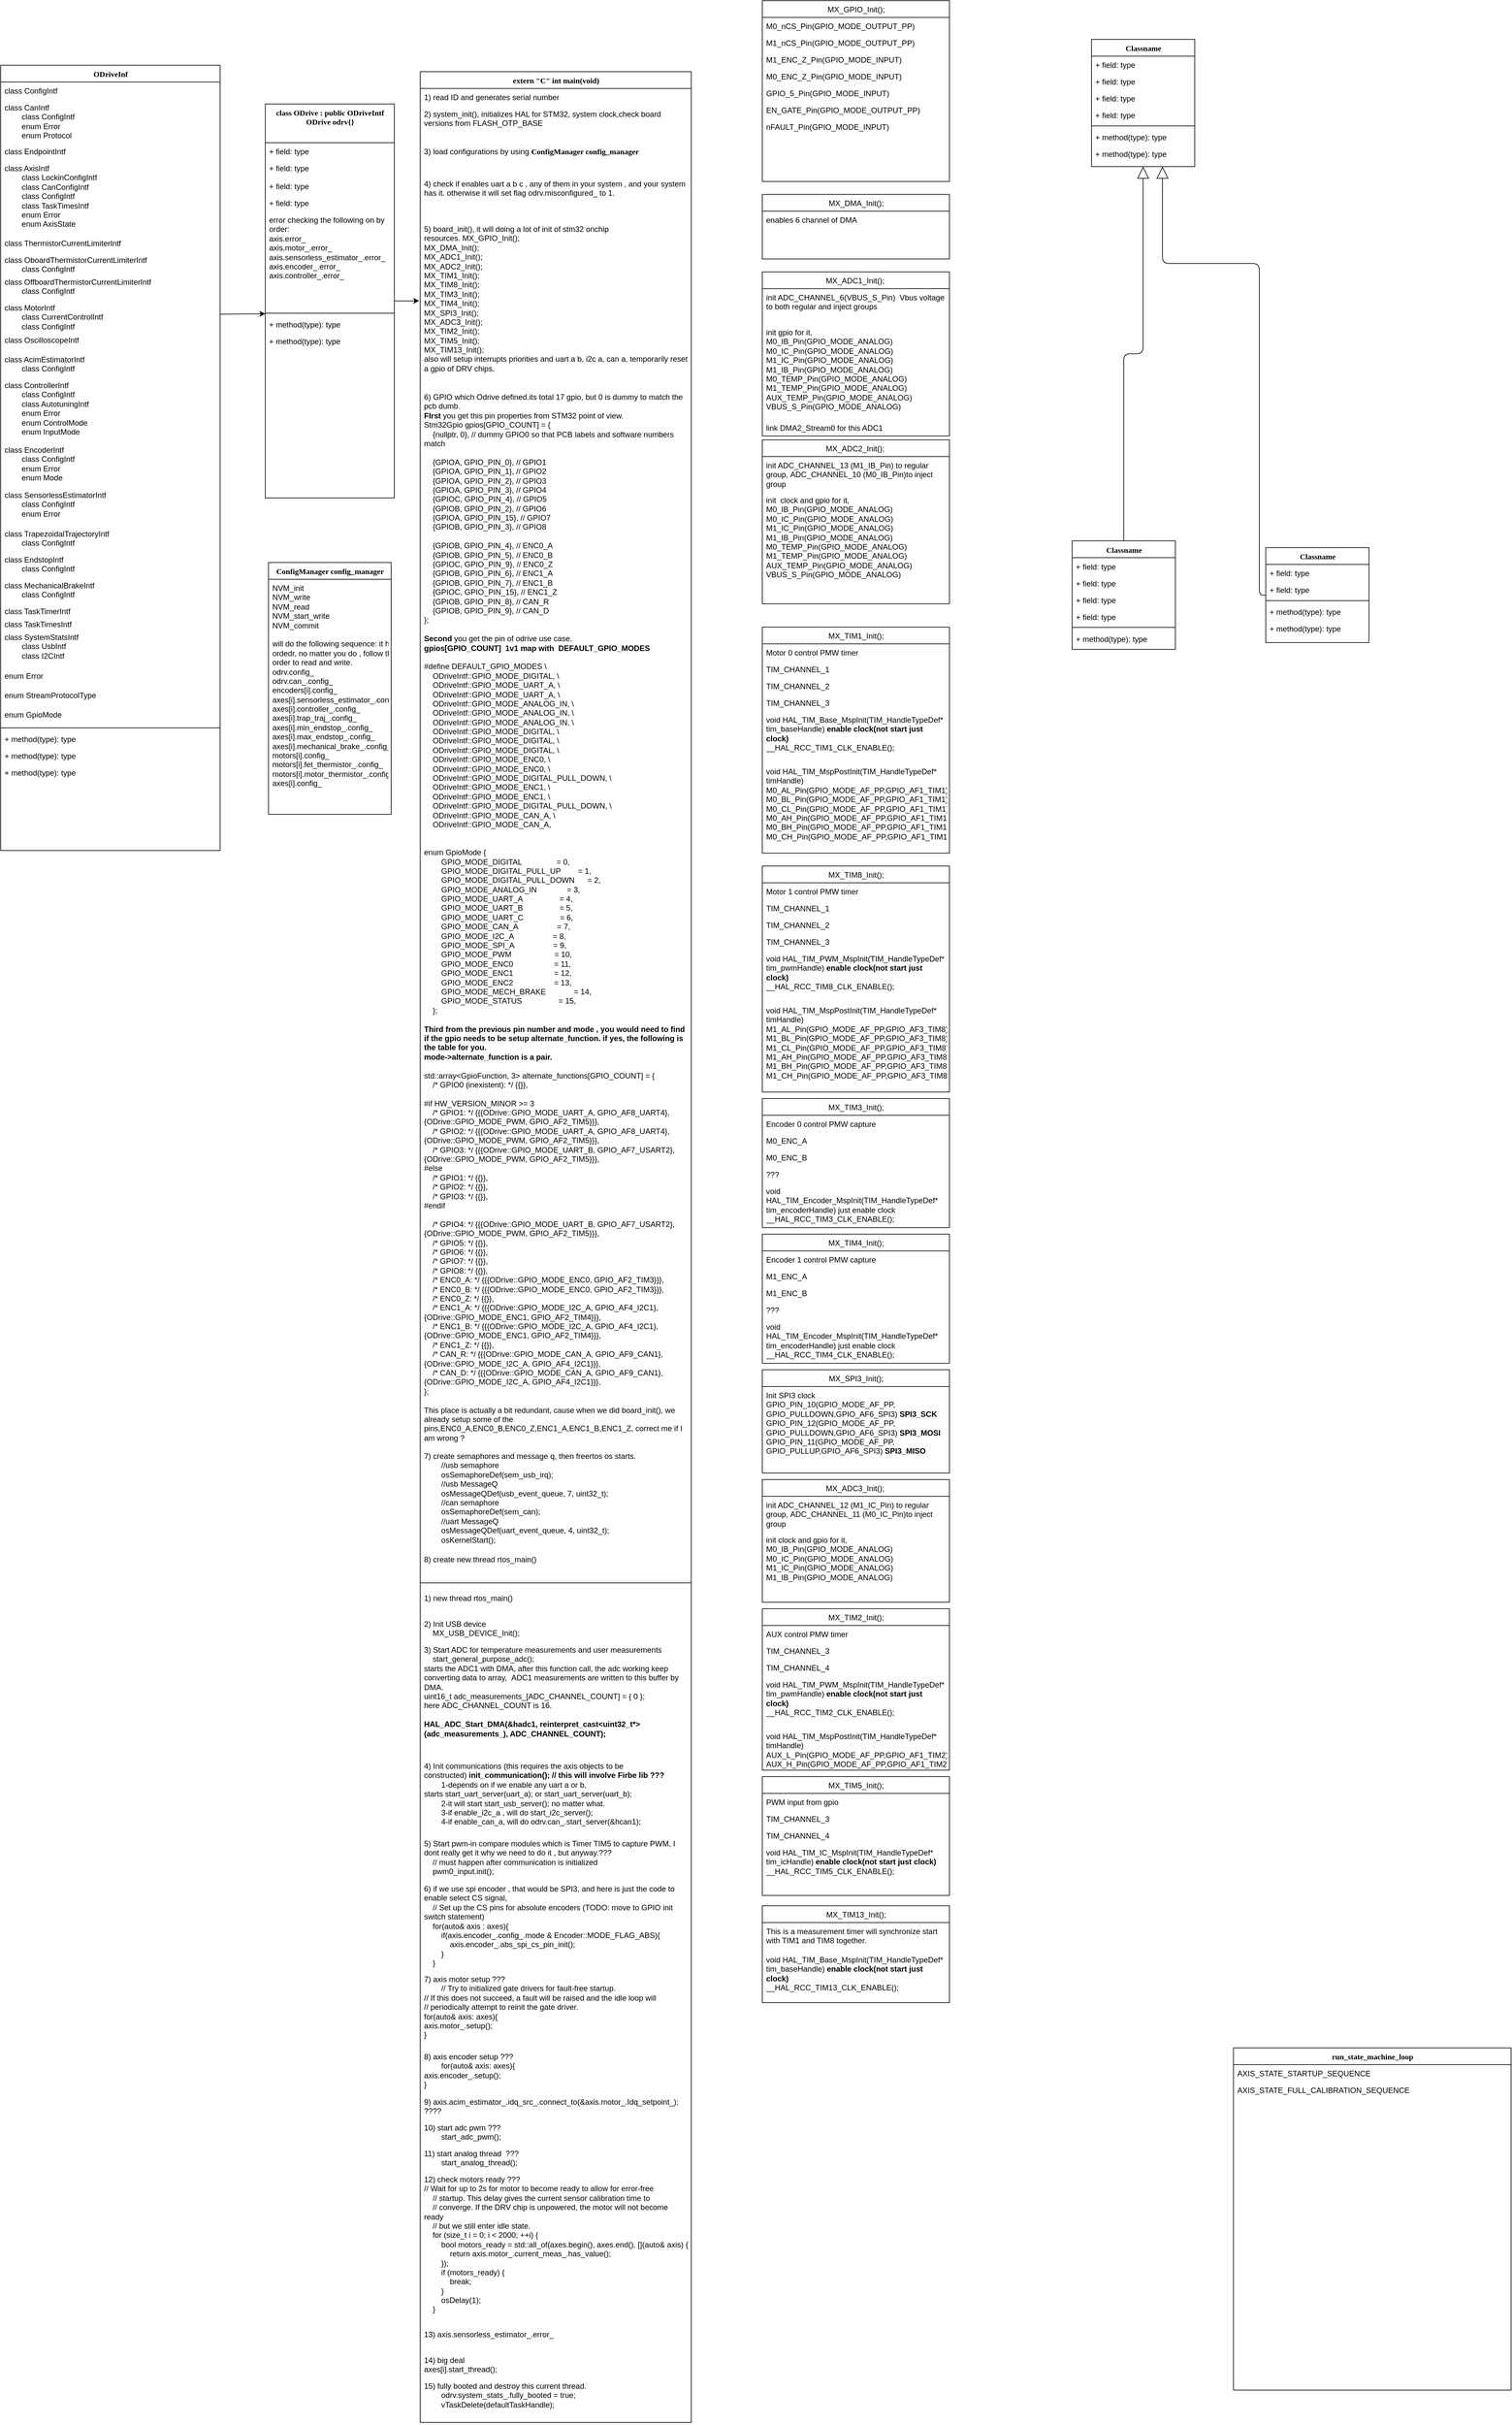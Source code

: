 <mxfile version="24.2.1" type="device">
  <diagram name="Page-1" id="9f46799a-70d6-7492-0946-bef42562c5a5">
    <mxGraphModel dx="1949" dy="1256" grid="1" gridSize="10" guides="1" tooltips="1" connect="1" arrows="1" fold="1" page="1" pageScale="1" pageWidth="1100" pageHeight="850" background="none" math="0" shadow="0">
      <root>
        <mxCell id="0" />
        <mxCell id="1" parent="0" />
        <mxCell id="bWbrWKLqePQfo88qibtk-39" style="edgeStyle=orthogonalEdgeStyle;rounded=0;orthogonalLoop=1;jettySize=auto;html=1;entryX=-0.004;entryY=0.48;entryDx=0;entryDy=0;entryPerimeter=0;" parent="1" source="78961159f06e98e8-17" target="bWbrWKLqePQfo88qibtk-42" edge="1">
          <mxGeometry relative="1" as="geometry">
            <mxPoint x="730" y="495.0" as="targetPoint" />
          </mxGeometry>
        </mxCell>
        <mxCell id="78961159f06e98e8-17" value="class ODrive : public ODriveIntf&lt;div&gt;ODrive odrv{}&lt;/div&gt;" style="swimlane;html=1;fontStyle=1;align=center;verticalAlign=top;childLayout=stackLayout;horizontal=1;startSize=60;horizontalStack=0;resizeParent=1;resizeLast=0;collapsible=1;marginBottom=0;swimlaneFillColor=#ffffff;rounded=0;shadow=0;comic=0;labelBackgroundColor=none;strokeWidth=1;fillColor=none;fontFamily=Verdana;fontSize=12" parent="1" vertex="1">
          <mxGeometry x="450" y="190" width="200" height="610" as="geometry" />
        </mxCell>
        <mxCell id="78961159f06e98e8-21" value="+ field: type" style="text;html=1;strokeColor=none;fillColor=none;align=left;verticalAlign=top;spacingLeft=4;spacingRight=4;whiteSpace=wrap;overflow=hidden;rotatable=0;points=[[0,0.5],[1,0.5]];portConstraint=eastwest;" parent="78961159f06e98e8-17" vertex="1">
          <mxGeometry y="60" width="200" height="26" as="geometry" />
        </mxCell>
        <mxCell id="78961159f06e98e8-23" value="+ field: type" style="text;html=1;strokeColor=none;fillColor=none;align=left;verticalAlign=top;spacingLeft=4;spacingRight=4;whiteSpace=wrap;overflow=hidden;rotatable=0;points=[[0,0.5],[1,0.5]];portConstraint=eastwest;" parent="78961159f06e98e8-17" vertex="1">
          <mxGeometry y="86" width="200" height="28" as="geometry" />
        </mxCell>
        <mxCell id="78961159f06e98e8-25" value="+ field: type" style="text;html=1;strokeColor=none;fillColor=none;align=left;verticalAlign=top;spacingLeft=4;spacingRight=4;whiteSpace=wrap;overflow=hidden;rotatable=0;points=[[0,0.5],[1,0.5]];portConstraint=eastwest;" parent="78961159f06e98e8-17" vertex="1">
          <mxGeometry y="114" width="200" height="26" as="geometry" />
        </mxCell>
        <mxCell id="78961159f06e98e8-26" value="+ field: type" style="text;html=1;strokeColor=none;fillColor=none;align=left;verticalAlign=top;spacingLeft=4;spacingRight=4;whiteSpace=wrap;overflow=hidden;rotatable=0;points=[[0,0.5],[1,0.5]];portConstraint=eastwest;" parent="78961159f06e98e8-17" vertex="1">
          <mxGeometry y="140" width="200" height="26" as="geometry" />
        </mxCell>
        <mxCell id="78961159f06e98e8-24" value="error checking the following on by order:&lt;div&gt;axis.error_&lt;/div&gt;&lt;div&gt;axis.motor_.error_&lt;/div&gt;&lt;div&gt;axis.sensorless_estimator_.error_&lt;br&gt;&lt;/div&gt;&lt;div&gt;axis.encoder_.error_&lt;br&gt;&lt;/div&gt;&lt;div&gt;axis.controller_.error_&lt;br&gt;&lt;/div&gt;" style="text;html=1;strokeColor=none;fillColor=none;align=left;verticalAlign=top;spacingLeft=4;spacingRight=4;whiteSpace=wrap;overflow=hidden;rotatable=0;points=[[0,0.5],[1,0.5]];portConstraint=eastwest;" parent="78961159f06e98e8-17" vertex="1">
          <mxGeometry y="166" width="200" height="154" as="geometry" />
        </mxCell>
        <mxCell id="78961159f06e98e8-19" value="" style="line;html=1;strokeWidth=1;fillColor=none;align=left;verticalAlign=middle;spacingTop=-1;spacingLeft=3;spacingRight=3;rotatable=0;labelPosition=right;points=[];portConstraint=eastwest;" parent="78961159f06e98e8-17" vertex="1">
          <mxGeometry y="320" width="200" height="8" as="geometry" />
        </mxCell>
        <mxCell id="78961159f06e98e8-20" value="+ method(type): type" style="text;html=1;strokeColor=none;fillColor=none;align=left;verticalAlign=top;spacingLeft=4;spacingRight=4;whiteSpace=wrap;overflow=hidden;rotatable=0;points=[[0,0.5],[1,0.5]];portConstraint=eastwest;" parent="78961159f06e98e8-17" vertex="1">
          <mxGeometry y="328" width="200" height="26" as="geometry" />
        </mxCell>
        <mxCell id="78961159f06e98e8-27" value="+ method(type): type" style="text;html=1;strokeColor=none;fillColor=none;align=left;verticalAlign=top;spacingLeft=4;spacingRight=4;whiteSpace=wrap;overflow=hidden;rotatable=0;points=[[0,0.5],[1,0.5]];portConstraint=eastwest;" parent="78961159f06e98e8-17" vertex="1">
          <mxGeometry y="354" width="200" height="26" as="geometry" />
        </mxCell>
        <mxCell id="78961159f06e98e8-30" value="ODriveInf&lt;div&gt;&lt;br&gt;&lt;/div&gt;" style="swimlane;html=1;fontStyle=1;align=center;verticalAlign=top;childLayout=stackLayout;horizontal=1;startSize=26;horizontalStack=0;resizeParent=1;resizeLast=0;collapsible=1;marginBottom=0;swimlaneFillColor=#ffffff;rounded=0;shadow=0;comic=0;labelBackgroundColor=none;strokeWidth=1;fillColor=none;fontFamily=Verdana;fontSize=12" parent="1" vertex="1">
          <mxGeometry x="40" y="130" width="340" height="1216" as="geometry" />
        </mxCell>
        <mxCell id="78961159f06e98e8-31" value="class ConfigIntf" style="text;html=1;strokeColor=none;fillColor=none;align=left;verticalAlign=top;spacingLeft=4;spacingRight=4;whiteSpace=wrap;overflow=hidden;rotatable=0;points=[[0,0.5],[1,0.5]];portConstraint=eastwest;" parent="78961159f06e98e8-30" vertex="1">
          <mxGeometry y="26" width="340" height="26" as="geometry" />
        </mxCell>
        <mxCell id="78961159f06e98e8-32" value="class CanIntf&lt;div&gt;&lt;span style=&quot;white-space: pre;&quot;&gt;&#x9;&lt;/span&gt;class ConfigIntf&lt;br&gt;&lt;/div&gt;&lt;div&gt;&lt;span style=&quot;white-space: pre;&quot;&gt;&#x9;&lt;/span&gt;enum Error&lt;br&gt;&lt;/div&gt;&lt;div&gt;&lt;span style=&quot;white-space: pre;&quot;&gt;&#x9;&lt;/span&gt;enum Protocol&lt;/div&gt;&lt;div&gt;&lt;br&gt;&lt;/div&gt;" style="text;html=1;strokeColor=none;fillColor=none;align=left;verticalAlign=top;spacingLeft=4;spacingRight=4;whiteSpace=wrap;overflow=hidden;rotatable=0;points=[[0,0.5],[1,0.5]];portConstraint=eastwest;" parent="78961159f06e98e8-30" vertex="1">
          <mxGeometry y="52" width="340" height="68" as="geometry" />
        </mxCell>
        <mxCell id="78961159f06e98e8-33" value="class EndpointIntf&amp;nbsp;" style="text;html=1;strokeColor=none;fillColor=none;align=left;verticalAlign=top;spacingLeft=4;spacingRight=4;whiteSpace=wrap;overflow=hidden;rotatable=0;points=[[0,0.5],[1,0.5]];portConstraint=eastwest;" parent="78961159f06e98e8-30" vertex="1">
          <mxGeometry y="120" width="340" height="26" as="geometry" />
        </mxCell>
        <mxCell id="bWbrWKLqePQfo88qibtk-1" value="class AxisIntf&lt;div&gt;&lt;span style=&quot;white-space: pre;&quot;&gt;&#x9;&lt;/span&gt;class LockinConfigIntf&lt;/div&gt;&lt;div&gt;&lt;span style=&quot;white-space: pre;&quot;&gt;&#x9;&lt;/span&gt;class CanConfigIntf&lt;/div&gt;&lt;div&gt;&lt;span style=&quot;white-space: pre;&quot;&gt;&#x9;&lt;/span&gt;class ConfigIntf&lt;/div&gt;&lt;div&gt;&lt;span style=&quot;white-space: pre;&quot;&gt;&#x9;&lt;/span&gt;&lt;span style=&quot;background-color: initial;&quot;&gt;class TaskTimesIntf&lt;/span&gt;&lt;br&gt;&lt;/div&gt;&lt;div&gt;&lt;span style=&quot;background-color: initial;&quot;&gt;&lt;span style=&quot;white-space: pre;&quot;&gt;&#x9;&lt;/span&gt;&lt;/span&gt;&lt;span style=&quot;background-color: initial;&quot;&gt;enum Error&lt;/span&gt;&lt;/div&gt;&lt;div&gt;&lt;span style=&quot;background-color: initial;&quot;&gt;&lt;span style=&quot;white-space: pre;&quot;&gt;&#x9;&lt;/span&gt;enum AxisState&lt;/span&gt;&lt;/div&gt;&lt;div&gt;&lt;div&gt;&lt;span style=&quot;white-space: pre;&quot;&gt;&#x9;&lt;/span&gt;&lt;br&gt;&lt;/div&gt;&lt;/div&gt;" style="text;html=1;strokeColor=none;fillColor=none;align=left;verticalAlign=top;spacingLeft=4;spacingRight=4;whiteSpace=wrap;overflow=hidden;rotatable=0;points=[[0,0.5],[1,0.5]];portConstraint=eastwest;" parent="78961159f06e98e8-30" vertex="1">
          <mxGeometry y="146" width="340" height="116" as="geometry" />
        </mxCell>
        <mxCell id="78961159f06e98e8-34" value="class ThermistorCurrentLimiterIntf&lt;div&gt;&amp;nbsp;&lt;/div&gt;" style="text;html=1;strokeColor=none;fillColor=none;align=left;verticalAlign=top;spacingLeft=4;spacingRight=4;whiteSpace=wrap;overflow=hidden;rotatable=0;points=[[0,0.5],[1,0.5]];portConstraint=eastwest;" parent="78961159f06e98e8-30" vertex="1">
          <mxGeometry y="262" width="340" height="26" as="geometry" />
        </mxCell>
        <mxCell id="78961159f06e98e8-36" value="class OboardThermistorCurrentLimiterIntf&lt;div&gt;&lt;span style=&quot;white-space: pre;&quot;&gt;&#x9;&lt;/span&gt;class ConfigIntf&lt;br&gt;&lt;/div&gt;" style="text;html=1;strokeColor=none;fillColor=none;align=left;verticalAlign=top;spacingLeft=4;spacingRight=4;whiteSpace=wrap;overflow=hidden;rotatable=0;points=[[0,0.5],[1,0.5]];portConstraint=eastwest;" parent="78961159f06e98e8-30" vertex="1">
          <mxGeometry y="288" width="340" height="34" as="geometry" />
        </mxCell>
        <mxCell id="78961159f06e98e8-37" value="class OffboardThermistorCurrentLimiterIntf&lt;div&gt;&lt;span style=&quot;white-space: pre;&quot;&gt;&#x9;&lt;/span&gt;class ConfigIntf&lt;/div&gt;" style="text;html=1;strokeColor=none;fillColor=none;align=left;verticalAlign=top;spacingLeft=4;spacingRight=4;whiteSpace=wrap;overflow=hidden;rotatable=0;points=[[0,0.5],[1,0.5]];portConstraint=eastwest;" parent="78961159f06e98e8-30" vertex="1">
          <mxGeometry y="322" width="340" height="40" as="geometry" />
        </mxCell>
        <mxCell id="bWbrWKLqePQfo88qibtk-3" value="class MotorIntf&lt;div&gt;&lt;span style=&quot;white-space: pre;&quot;&gt;&#x9;&lt;/span&gt;class CurrentControlIntf&lt;br&gt;&lt;/div&gt;&lt;div&gt;&lt;span style=&quot;white-space: pre;&quot;&gt;&#x9;&lt;/span&gt;class ConfigIntf&lt;br&gt;&lt;/div&gt;&lt;div&gt;&lt;br&gt;&lt;/div&gt;" style="text;html=1;strokeColor=none;fillColor=none;align=left;verticalAlign=top;spacingLeft=4;spacingRight=4;whiteSpace=wrap;overflow=hidden;rotatable=0;points=[[0,0.5],[1,0.5]];portConstraint=eastwest;" parent="78961159f06e98e8-30" vertex="1">
          <mxGeometry y="362" width="340" height="50" as="geometry" />
        </mxCell>
        <mxCell id="bWbrWKLqePQfo88qibtk-4" value="class OscilloscopeIntf&lt;div&gt;&lt;br&gt;&lt;/div&gt;" style="text;html=1;strokeColor=none;fillColor=none;align=left;verticalAlign=top;spacingLeft=4;spacingRight=4;whiteSpace=wrap;overflow=hidden;rotatable=0;points=[[0,0.5],[1,0.5]];portConstraint=eastwest;" parent="78961159f06e98e8-30" vertex="1">
          <mxGeometry y="412" width="340" height="30" as="geometry" />
        </mxCell>
        <mxCell id="bWbrWKLqePQfo88qibtk-8" value="class AcimEstimatorIntf&lt;div&gt;&lt;span style=&quot;white-space: pre;&quot;&gt;&#x9;&lt;/span&gt;&lt;span style=&quot;background-color: initial;&quot;&gt;class ConfigIntf&lt;/span&gt;&lt;br&gt;&lt;/div&gt;" style="text;html=1;strokeColor=none;fillColor=none;align=left;verticalAlign=top;spacingLeft=4;spacingRight=4;whiteSpace=wrap;overflow=hidden;rotatable=0;points=[[0,0.5],[1,0.5]];portConstraint=eastwest;" parent="78961159f06e98e8-30" vertex="1">
          <mxGeometry y="442" width="340" height="40" as="geometry" />
        </mxCell>
        <mxCell id="bWbrWKLqePQfo88qibtk-7" value="class ControllerIntf&lt;div&gt;&lt;span style=&quot;white-space: pre;&quot;&gt;&#x9;&lt;/span&gt;class ConfigIntf&lt;br&gt;&lt;/div&gt;&lt;div&gt;&lt;span style=&quot;white-space: pre;&quot;&gt;&#x9;&lt;/span&gt;class AutotuningIntf&lt;/div&gt;&lt;div&gt;&lt;span style=&quot;white-space: pre;&quot;&gt;&#x9;&lt;/span&gt;enum Error&lt;br&gt;&lt;/div&gt;&lt;div&gt;&lt;span style=&quot;white-space: pre;&quot;&gt;&#x9;&lt;/span&gt;enum ControlMode&lt;br&gt;&lt;/div&gt;&lt;div&gt;&lt;span style=&quot;white-space: pre;&quot;&gt;&#x9;&lt;/span&gt;enum InputMode&lt;/div&gt;" style="text;html=1;strokeColor=none;fillColor=none;align=left;verticalAlign=top;spacingLeft=4;spacingRight=4;whiteSpace=wrap;overflow=hidden;rotatable=0;points=[[0,0.5],[1,0.5]];portConstraint=eastwest;" parent="78961159f06e98e8-30" vertex="1">
          <mxGeometry y="482" width="340" height="100" as="geometry" />
        </mxCell>
        <mxCell id="bWbrWKLqePQfo88qibtk-6" value="class EncoderIntf&lt;div&gt;&lt;span style=&quot;white-space: pre;&quot;&gt;&#x9;&lt;/span&gt;class ConfigIntf&lt;/div&gt;&lt;div&gt;&lt;span style=&quot;white-space: pre;&quot;&gt;&#x9;&lt;/span&gt;enum Error&lt;/div&gt;&lt;div&gt;&lt;span style=&quot;white-space: pre;&quot;&gt;&#x9;&lt;/span&gt;enum Mode&lt;br&gt;&lt;div&gt;&lt;br&gt;&lt;/div&gt;&lt;/div&gt;" style="text;html=1;strokeColor=none;fillColor=none;align=left;verticalAlign=top;spacingLeft=4;spacingRight=4;whiteSpace=wrap;overflow=hidden;rotatable=0;points=[[0,0.5],[1,0.5]];portConstraint=eastwest;" parent="78961159f06e98e8-30" vertex="1">
          <mxGeometry y="582" width="340" height="70" as="geometry" />
        </mxCell>
        <mxCell id="bWbrWKLqePQfo88qibtk-5" value="class SensorlessEstimatorIntf&lt;div&gt;&lt;span style=&quot;white-space: pre;&quot;&gt;&#x9;&lt;/span&gt;class ConfigIntf&lt;br&gt;&lt;div&gt;&lt;span style=&quot;white-space: pre;&quot;&gt;&#x9;&lt;/span&gt;&lt;span style=&quot;background-color: initial;&quot;&gt;enum Error&lt;/span&gt;&lt;br&gt;&lt;/div&gt;&lt;/div&gt;" style="text;html=1;strokeColor=none;fillColor=none;align=left;verticalAlign=top;spacingLeft=4;spacingRight=4;whiteSpace=wrap;overflow=hidden;rotatable=0;points=[[0,0.5],[1,0.5]];portConstraint=eastwest;" parent="78961159f06e98e8-30" vertex="1">
          <mxGeometry y="652" width="340" height="60" as="geometry" />
        </mxCell>
        <mxCell id="bWbrWKLqePQfo88qibtk-9" value="class TrapezoidalTrajectoryIntf&lt;div&gt;&lt;span style=&quot;white-space: pre;&quot;&gt;&#x9;&lt;/span&gt;&lt;span style=&quot;background-color: initial;&quot;&gt;class ConfigIntf&lt;/span&gt;&lt;/div&gt;" style="text;html=1;strokeColor=none;fillColor=none;align=left;verticalAlign=top;spacingLeft=4;spacingRight=4;whiteSpace=wrap;overflow=hidden;rotatable=0;points=[[0,0.5],[1,0.5]];portConstraint=eastwest;" parent="78961159f06e98e8-30" vertex="1">
          <mxGeometry y="712" width="340" height="40" as="geometry" />
        </mxCell>
        <mxCell id="bWbrWKLqePQfo88qibtk-11" value="class EndstopIntf&lt;div&gt;&lt;span style=&quot;white-space: pre;&quot;&gt;&#x9;&lt;/span&gt;&lt;span style=&quot;background-color: initial;&quot;&gt;class ConfigIntf&lt;/span&gt;&lt;br&gt;&lt;/div&gt;" style="text;html=1;strokeColor=none;fillColor=none;align=left;verticalAlign=top;spacingLeft=4;spacingRight=4;whiteSpace=wrap;overflow=hidden;rotatable=0;points=[[0,0.5],[1,0.5]];portConstraint=eastwest;" parent="78961159f06e98e8-30" vertex="1">
          <mxGeometry y="752" width="340" height="40" as="geometry" />
        </mxCell>
        <mxCell id="bWbrWKLqePQfo88qibtk-12" value="class MechanicalBrakeIntf&lt;div&gt;&lt;span style=&quot;white-space: pre;&quot;&gt;&#x9;&lt;/span&gt;&lt;span style=&quot;background-color: initial;&quot;&gt;class ConfigIntf&lt;/span&gt;&lt;br&gt;&lt;/div&gt;" style="text;html=1;strokeColor=none;fillColor=none;align=left;verticalAlign=top;spacingLeft=4;spacingRight=4;whiteSpace=wrap;overflow=hidden;rotatable=0;points=[[0,0.5],[1,0.5]];portConstraint=eastwest;" parent="78961159f06e98e8-30" vertex="1">
          <mxGeometry y="792" width="340" height="40" as="geometry" />
        </mxCell>
        <mxCell id="bWbrWKLqePQfo88qibtk-13" value="class TaskTimerIntf&lt;div&gt;&lt;br&gt;&lt;/div&gt;" style="text;html=1;strokeColor=none;fillColor=none;align=left;verticalAlign=top;spacingLeft=4;spacingRight=4;whiteSpace=wrap;overflow=hidden;rotatable=0;points=[[0,0.5],[1,0.5]];portConstraint=eastwest;" parent="78961159f06e98e8-30" vertex="1">
          <mxGeometry y="832" width="340" height="20" as="geometry" />
        </mxCell>
        <mxCell id="bWbrWKLqePQfo88qibtk-14" value="class TaskTimesIntf&lt;div&gt;&lt;br&gt;&lt;/div&gt;" style="text;html=1;strokeColor=none;fillColor=none;align=left;verticalAlign=top;spacingLeft=4;spacingRight=4;whiteSpace=wrap;overflow=hidden;rotatable=0;points=[[0,0.5],[1,0.5]];portConstraint=eastwest;" parent="78961159f06e98e8-30" vertex="1">
          <mxGeometry y="852" width="340" height="20" as="geometry" />
        </mxCell>
        <mxCell id="bWbrWKLqePQfo88qibtk-15" value="class SystemStatsIntf&lt;div&gt;&lt;span style=&quot;white-space: pre;&quot;&gt;&#x9;&lt;/span&gt;class UsbIntf&lt;br&gt;&lt;/div&gt;&lt;div&gt;&lt;span style=&quot;white-space: pre;&quot;&gt;&#x9;&lt;/span&gt;class I2CIntf&lt;br&gt;&lt;/div&gt;" style="text;html=1;strokeColor=none;fillColor=none;align=left;verticalAlign=top;spacingLeft=4;spacingRight=4;whiteSpace=wrap;overflow=hidden;rotatable=0;points=[[0,0.5],[1,0.5]];portConstraint=eastwest;" parent="78961159f06e98e8-30" vertex="1">
          <mxGeometry y="872" width="340" height="60" as="geometry" />
        </mxCell>
        <mxCell id="bWbrWKLqePQfo88qibtk-16" value="&lt;div&gt;enum Error&lt;br&gt;&lt;/div&gt;" style="text;html=1;strokeColor=none;fillColor=none;align=left;verticalAlign=top;spacingLeft=4;spacingRight=4;whiteSpace=wrap;overflow=hidden;rotatable=0;points=[[0,0.5],[1,0.5]];portConstraint=eastwest;" parent="78961159f06e98e8-30" vertex="1">
          <mxGeometry y="932" width="340" height="30" as="geometry" />
        </mxCell>
        <mxCell id="bWbrWKLqePQfo88qibtk-18" value="&lt;div&gt;enum StreamProtocolType&lt;br&gt;&lt;/div&gt;" style="text;html=1;strokeColor=none;fillColor=none;align=left;verticalAlign=top;spacingLeft=4;spacingRight=4;whiteSpace=wrap;overflow=hidden;rotatable=0;points=[[0,0.5],[1,0.5]];portConstraint=eastwest;" parent="78961159f06e98e8-30" vertex="1">
          <mxGeometry y="962" width="340" height="30" as="geometry" />
        </mxCell>
        <mxCell id="bWbrWKLqePQfo88qibtk-17" value="&lt;div&gt;enum GpioMode&lt;br&gt;&lt;/div&gt;" style="text;html=1;strokeColor=none;fillColor=none;align=left;verticalAlign=top;spacingLeft=4;spacingRight=4;whiteSpace=wrap;overflow=hidden;rotatable=0;points=[[0,0.5],[1,0.5]];portConstraint=eastwest;" parent="78961159f06e98e8-30" vertex="1">
          <mxGeometry y="992" width="340" height="30" as="geometry" />
        </mxCell>
        <mxCell id="78961159f06e98e8-38" value="" style="line;html=1;strokeWidth=1;fillColor=none;align=left;verticalAlign=middle;spacingTop=-1;spacingLeft=3;spacingRight=3;rotatable=0;labelPosition=right;points=[];portConstraint=eastwest;" parent="78961159f06e98e8-30" vertex="1">
          <mxGeometry y="1022" width="340" height="8" as="geometry" />
        </mxCell>
        <mxCell id="78961159f06e98e8-40" value="+ method(type): type" style="text;html=1;strokeColor=none;fillColor=none;align=left;verticalAlign=top;spacingLeft=4;spacingRight=4;whiteSpace=wrap;overflow=hidden;rotatable=0;points=[[0,0.5],[1,0.5]];portConstraint=eastwest;" parent="78961159f06e98e8-30" vertex="1">
          <mxGeometry y="1030" width="340" height="26" as="geometry" />
        </mxCell>
        <mxCell id="78961159f06e98e8-42" value="+ method(type): type" style="text;html=1;strokeColor=none;fillColor=none;align=left;verticalAlign=top;spacingLeft=4;spacingRight=4;whiteSpace=wrap;overflow=hidden;rotatable=0;points=[[0,0.5],[1,0.5]];portConstraint=eastwest;" parent="78961159f06e98e8-30" vertex="1">
          <mxGeometry y="1056" width="340" height="26" as="geometry" />
        </mxCell>
        <mxCell id="78961159f06e98e8-39" value="+ method(type): type" style="text;html=1;strokeColor=none;fillColor=none;align=left;verticalAlign=top;spacingLeft=4;spacingRight=4;whiteSpace=wrap;overflow=hidden;rotatable=0;points=[[0,0.5],[1,0.5]];portConstraint=eastwest;" parent="78961159f06e98e8-30" vertex="1">
          <mxGeometry y="1082" width="340" height="26" as="geometry" />
        </mxCell>
        <mxCell id="78961159f06e98e8-43" value="Classname" style="swimlane;html=1;fontStyle=1;align=center;verticalAlign=top;childLayout=stackLayout;horizontal=1;startSize=26;horizontalStack=0;resizeParent=1;resizeLast=0;collapsible=1;marginBottom=0;swimlaneFillColor=#ffffff;rounded=0;shadow=0;comic=0;labelBackgroundColor=none;strokeWidth=1;fillColor=none;fontFamily=Verdana;fontSize=12" parent="1" vertex="1">
          <mxGeometry x="1730" y="90" width="160" height="197" as="geometry" />
        </mxCell>
        <mxCell id="78961159f06e98e8-44" value="+ field: type" style="text;html=1;strokeColor=none;fillColor=none;align=left;verticalAlign=top;spacingLeft=4;spacingRight=4;whiteSpace=wrap;overflow=hidden;rotatable=0;points=[[0,0.5],[1,0.5]];portConstraint=eastwest;" parent="78961159f06e98e8-43" vertex="1">
          <mxGeometry y="26" width="160" height="26" as="geometry" />
        </mxCell>
        <mxCell id="78961159f06e98e8-45" value="+ field: type" style="text;html=1;strokeColor=none;fillColor=none;align=left;verticalAlign=top;spacingLeft=4;spacingRight=4;whiteSpace=wrap;overflow=hidden;rotatable=0;points=[[0,0.5],[1,0.5]];portConstraint=eastwest;" parent="78961159f06e98e8-43" vertex="1">
          <mxGeometry y="52" width="160" height="26" as="geometry" />
        </mxCell>
        <mxCell id="78961159f06e98e8-49" value="+ field: type" style="text;html=1;strokeColor=none;fillColor=none;align=left;verticalAlign=top;spacingLeft=4;spacingRight=4;whiteSpace=wrap;overflow=hidden;rotatable=0;points=[[0,0.5],[1,0.5]];portConstraint=eastwest;" parent="78961159f06e98e8-43" vertex="1">
          <mxGeometry y="78" width="160" height="26" as="geometry" />
        </mxCell>
        <mxCell id="78961159f06e98e8-50" value="+ field: type" style="text;html=1;strokeColor=none;fillColor=none;align=left;verticalAlign=top;spacingLeft=4;spacingRight=4;whiteSpace=wrap;overflow=hidden;rotatable=0;points=[[0,0.5],[1,0.5]];portConstraint=eastwest;" parent="78961159f06e98e8-43" vertex="1">
          <mxGeometry y="104" width="160" height="26" as="geometry" />
        </mxCell>
        <mxCell id="78961159f06e98e8-51" value="" style="line;html=1;strokeWidth=1;fillColor=none;align=left;verticalAlign=middle;spacingTop=-1;spacingLeft=3;spacingRight=3;rotatable=0;labelPosition=right;points=[];portConstraint=eastwest;" parent="78961159f06e98e8-43" vertex="1">
          <mxGeometry y="130" width="160" height="8" as="geometry" />
        </mxCell>
        <mxCell id="78961159f06e98e8-52" value="+ method(type): type" style="text;html=1;strokeColor=none;fillColor=none;align=left;verticalAlign=top;spacingLeft=4;spacingRight=4;whiteSpace=wrap;overflow=hidden;rotatable=0;points=[[0,0.5],[1,0.5]];portConstraint=eastwest;" parent="78961159f06e98e8-43" vertex="1">
          <mxGeometry y="138" width="160" height="26" as="geometry" />
        </mxCell>
        <mxCell id="78961159f06e98e8-53" value="+ method(type): type" style="text;html=1;strokeColor=none;fillColor=none;align=left;verticalAlign=top;spacingLeft=4;spacingRight=4;whiteSpace=wrap;overflow=hidden;rotatable=0;points=[[0,0.5],[1,0.5]];portConstraint=eastwest;" parent="78961159f06e98e8-43" vertex="1">
          <mxGeometry y="164" width="160" height="26" as="geometry" />
        </mxCell>
        <mxCell id="78961159f06e98e8-127" style="edgeStyle=orthogonalEdgeStyle;html=1;labelBackgroundColor=none;startFill=0;startSize=8;endArrow=block;endFill=0;endSize=16;fontFamily=Verdana;fontSize=12;" parent="1" source="78961159f06e98e8-95" target="78961159f06e98e8-43" edge="1">
          <mxGeometry relative="1" as="geometry" />
        </mxCell>
        <mxCell id="78961159f06e98e8-95" value="Classname" style="swimlane;html=1;fontStyle=1;align=center;verticalAlign=top;childLayout=stackLayout;horizontal=1;startSize=26;horizontalStack=0;resizeParent=1;resizeLast=0;collapsible=1;marginBottom=0;swimlaneFillColor=#ffffff;rounded=0;shadow=0;comic=0;labelBackgroundColor=none;strokeWidth=1;fillColor=none;fontFamily=Verdana;fontSize=12" parent="1" vertex="1">
          <mxGeometry x="1700" y="866.5" width="160" height="168" as="geometry" />
        </mxCell>
        <mxCell id="78961159f06e98e8-96" value="+ field: type" style="text;html=1;strokeColor=none;fillColor=none;align=left;verticalAlign=top;spacingLeft=4;spacingRight=4;whiteSpace=wrap;overflow=hidden;rotatable=0;points=[[0,0.5],[1,0.5]];portConstraint=eastwest;" parent="78961159f06e98e8-95" vertex="1">
          <mxGeometry y="26" width="160" height="26" as="geometry" />
        </mxCell>
        <mxCell id="78961159f06e98e8-97" value="+ field: type" style="text;html=1;strokeColor=none;fillColor=none;align=left;verticalAlign=top;spacingLeft=4;spacingRight=4;whiteSpace=wrap;overflow=hidden;rotatable=0;points=[[0,0.5],[1,0.5]];portConstraint=eastwest;" parent="78961159f06e98e8-95" vertex="1">
          <mxGeometry y="52" width="160" height="26" as="geometry" />
        </mxCell>
        <mxCell id="78961159f06e98e8-98" value="+ field: type" style="text;html=1;strokeColor=none;fillColor=none;align=left;verticalAlign=top;spacingLeft=4;spacingRight=4;whiteSpace=wrap;overflow=hidden;rotatable=0;points=[[0,0.5],[1,0.5]];portConstraint=eastwest;" parent="78961159f06e98e8-95" vertex="1">
          <mxGeometry y="78" width="160" height="26" as="geometry" />
        </mxCell>
        <mxCell id="78961159f06e98e8-102" value="+ field: type" style="text;html=1;strokeColor=none;fillColor=none;align=left;verticalAlign=top;spacingLeft=4;spacingRight=4;whiteSpace=wrap;overflow=hidden;rotatable=0;points=[[0,0.5],[1,0.5]];portConstraint=eastwest;" parent="78961159f06e98e8-95" vertex="1">
          <mxGeometry y="104" width="160" height="26" as="geometry" />
        </mxCell>
        <mxCell id="78961159f06e98e8-103" value="" style="line;html=1;strokeWidth=1;fillColor=none;align=left;verticalAlign=middle;spacingTop=-1;spacingLeft=3;spacingRight=3;rotatable=0;labelPosition=right;points=[];portConstraint=eastwest;" parent="78961159f06e98e8-95" vertex="1">
          <mxGeometry y="130" width="160" height="8" as="geometry" />
        </mxCell>
        <mxCell id="78961159f06e98e8-104" value="+ method(type): type" style="text;html=1;strokeColor=none;fillColor=none;align=left;verticalAlign=top;spacingLeft=4;spacingRight=4;whiteSpace=wrap;overflow=hidden;rotatable=0;points=[[0,0.5],[1,0.5]];portConstraint=eastwest;" parent="78961159f06e98e8-95" vertex="1">
          <mxGeometry y="138" width="160" height="26" as="geometry" />
        </mxCell>
        <mxCell id="78961159f06e98e8-126" style="edgeStyle=orthogonalEdgeStyle;html=1;labelBackgroundColor=none;startFill=0;startSize=8;endArrow=block;endFill=0;endSize=16;fontFamily=Verdana;fontSize=12;" parent="1" source="78961159f06e98e8-108" target="78961159f06e98e8-43" edge="1">
          <mxGeometry relative="1" as="geometry">
            <Array as="points">
              <mxPoint x="1990" y="437" />
              <mxPoint x="1840" y="437" />
            </Array>
          </mxGeometry>
        </mxCell>
        <mxCell id="78961159f06e98e8-108" value="Classname" style="swimlane;html=1;fontStyle=1;align=center;verticalAlign=top;childLayout=stackLayout;horizontal=1;startSize=26;horizontalStack=0;resizeParent=1;resizeLast=0;collapsible=1;marginBottom=0;swimlaneFillColor=#ffffff;rounded=0;shadow=0;comic=0;labelBackgroundColor=none;strokeWidth=1;fillColor=none;fontFamily=Verdana;fontSize=12" parent="1" vertex="1">
          <mxGeometry x="2000" y="877.0" width="160" height="147" as="geometry" />
        </mxCell>
        <mxCell id="78961159f06e98e8-109" value="+ field: type" style="text;html=1;strokeColor=none;fillColor=none;align=left;verticalAlign=top;spacingLeft=4;spacingRight=4;whiteSpace=wrap;overflow=hidden;rotatable=0;points=[[0,0.5],[1,0.5]];portConstraint=eastwest;" parent="78961159f06e98e8-108" vertex="1">
          <mxGeometry y="26" width="160" height="26" as="geometry" />
        </mxCell>
        <mxCell id="78961159f06e98e8-110" value="+ field: type" style="text;html=1;strokeColor=none;fillColor=none;align=left;verticalAlign=top;spacingLeft=4;spacingRight=4;whiteSpace=wrap;overflow=hidden;rotatable=0;points=[[0,0.5],[1,0.5]];portConstraint=eastwest;" parent="78961159f06e98e8-108" vertex="1">
          <mxGeometry y="52" width="160" height="26" as="geometry" />
        </mxCell>
        <mxCell id="78961159f06e98e8-116" value="" style="line;html=1;strokeWidth=1;fillColor=none;align=left;verticalAlign=middle;spacingTop=-1;spacingLeft=3;spacingRight=3;rotatable=0;labelPosition=right;points=[];portConstraint=eastwest;" parent="78961159f06e98e8-108" vertex="1">
          <mxGeometry y="78" width="160" height="8" as="geometry" />
        </mxCell>
        <mxCell id="78961159f06e98e8-117" value="+ method(type): type" style="text;html=1;strokeColor=none;fillColor=none;align=left;verticalAlign=top;spacingLeft=4;spacingRight=4;whiteSpace=wrap;overflow=hidden;rotatable=0;points=[[0,0.5],[1,0.5]];portConstraint=eastwest;" parent="78961159f06e98e8-108" vertex="1">
          <mxGeometry y="86" width="160" height="26" as="geometry" />
        </mxCell>
        <mxCell id="78961159f06e98e8-120" value="+ method(type): type" style="text;html=1;strokeColor=none;fillColor=none;align=left;verticalAlign=top;spacingLeft=4;spacingRight=4;whiteSpace=wrap;overflow=hidden;rotatable=0;points=[[0,0.5],[1,0.5]];portConstraint=eastwest;" parent="78961159f06e98e8-108" vertex="1">
          <mxGeometry y="112" width="160" height="26" as="geometry" />
        </mxCell>
        <mxCell id="bWbrWKLqePQfo88qibtk-22" value="&lt;div&gt;ConfigManager config_manager&lt;br&gt;&lt;/div&gt;" style="swimlane;html=1;fontStyle=1;align=center;verticalAlign=top;childLayout=stackLayout;horizontal=1;startSize=26;horizontalStack=0;resizeParent=1;resizeLast=0;collapsible=1;marginBottom=0;swimlaneFillColor=#ffffff;rounded=0;shadow=0;comic=0;labelBackgroundColor=none;strokeWidth=1;fillColor=none;fontFamily=Verdana;fontSize=12" parent="1" vertex="1">
          <mxGeometry x="455" y="900" width="190" height="390" as="geometry" />
        </mxCell>
        <mxCell id="bWbrWKLqePQfo88qibtk-24" value="NVM_init&amp;nbsp;&amp;nbsp;&lt;div&gt;NVM_write&lt;/div&gt;&lt;div&gt;&lt;span style=&quot;background-color: initial;&quot;&gt;NVM_read&lt;/span&gt;&lt;/div&gt;&lt;div&gt;&lt;span style=&quot;background-color: initial;&quot;&gt;NVM_start_write&lt;br&gt;&lt;/span&gt;&lt;/div&gt;&lt;div&gt;NVM_commit&lt;br&gt;&lt;/div&gt;&lt;div&gt;&lt;div&gt;&lt;br&gt;&lt;/div&gt;&lt;/div&gt;&lt;div&gt;will do the following sequence: it has ordedr, no matter you do , follow this order to read and write.&lt;/div&gt;&lt;div&gt;odrv.config_&lt;/div&gt;&lt;div&gt;odrv.can_.config_&lt;br&gt;&lt;/div&gt;&lt;div&gt;encoders[i].config_&lt;br&gt;&lt;/div&gt;&lt;div&gt;axes[i].sensorless_estimator_.config_&lt;br&gt;&lt;/div&gt;&lt;div&gt;axes[i].controller_.config_&lt;br&gt;&lt;/div&gt;&lt;div&gt;axes[i].trap_traj_.config_&lt;br&gt;&lt;/div&gt;&lt;div&gt;axes[i].min_endstop_.config_&lt;br&gt;&lt;/div&gt;&lt;div&gt;axes[i].max_endstop_.config_&lt;br&gt;&lt;/div&gt;&lt;div&gt;axes[i].mechanical_brake_.config_&lt;br&gt;&lt;/div&gt;&lt;div&gt;motors[i].config_&lt;br&gt;&lt;/div&gt;&lt;div&gt;motors[i].fet_thermistor_.config_&lt;br&gt;&lt;/div&gt;&lt;div&gt;motors[i].motor_thermistor_.config_&lt;br&gt;&lt;/div&gt;&lt;div&gt;axes[i].config_&lt;br&gt;&lt;/div&gt;&lt;div&gt;&lt;br&gt;&lt;/div&gt;" style="text;html=1;strokeColor=none;fillColor=none;align=left;verticalAlign=top;spacingLeft=4;spacingRight=4;whiteSpace=wrap;overflow=hidden;rotatable=0;points=[[0,0.5],[1,0.5]];portConstraint=eastwest;" parent="bWbrWKLqePQfo88qibtk-22" vertex="1">
          <mxGeometry y="26" width="190" height="364" as="geometry" />
        </mxCell>
        <mxCell id="bWbrWKLqePQfo88qibtk-31" value="extern &quot;C&quot; int main(void)" style="swimlane;html=1;fontStyle=1;align=center;verticalAlign=top;childLayout=stackLayout;horizontal=1;startSize=26;horizontalStack=0;resizeParent=1;resizeLast=0;collapsible=1;marginBottom=0;swimlaneFillColor=#ffffff;rounded=0;shadow=0;comic=0;labelBackgroundColor=none;strokeWidth=1;fillColor=none;fontFamily=Verdana;fontSize=12" parent="1" vertex="1">
          <mxGeometry x="690" y="140" width="420" height="3640" as="geometry" />
        </mxCell>
        <mxCell id="bWbrWKLqePQfo88qibtk-32" value="1) read ID and generates serial number" style="text;html=1;strokeColor=none;fillColor=none;align=left;verticalAlign=top;spacingLeft=4;spacingRight=4;whiteSpace=wrap;overflow=hidden;rotatable=0;points=[[0,0.5],[1,0.5]];portConstraint=eastwest;" parent="bWbrWKLqePQfo88qibtk-31" vertex="1">
          <mxGeometry y="26" width="420" height="26" as="geometry" />
        </mxCell>
        <mxCell id="bWbrWKLqePQfo88qibtk-33" value="2) system_init(), initializes HAL for STM32, system clock,check board versions from FLASH_OTP_BASE" style="text;html=1;strokeColor=none;fillColor=none;align=left;verticalAlign=top;spacingLeft=4;spacingRight=4;whiteSpace=wrap;overflow=hidden;rotatable=0;points=[[0,0.5],[1,0.5]];portConstraint=eastwest;" parent="bWbrWKLqePQfo88qibtk-31" vertex="1">
          <mxGeometry y="52" width="420" height="58" as="geometry" />
        </mxCell>
        <mxCell id="bWbrWKLqePQfo88qibtk-35" value="3) load configurations by using&amp;nbsp;&lt;span style=&quot;font-family: Verdana; font-weight: 700; text-align: center; text-wrap: nowrap;&quot;&gt;ConfigManager config_manager&lt;/span&gt;&lt;div&gt;&lt;span style=&quot;font-family: Verdana; font-weight: 700; text-align: center; text-wrap: nowrap;&quot;&gt;&lt;br&gt;&lt;/span&gt;&lt;/div&gt;" style="text;html=1;strokeColor=none;fillColor=none;align=left;verticalAlign=top;spacingLeft=4;spacingRight=4;whiteSpace=wrap;overflow=hidden;rotatable=0;points=[[0,0.5],[1,0.5]];portConstraint=eastwest;" parent="bWbrWKLqePQfo88qibtk-31" vertex="1">
          <mxGeometry y="110" width="420" height="50" as="geometry" />
        </mxCell>
        <mxCell id="bWbrWKLqePQfo88qibtk-41" value="4) check if enables uart a b c , any of them in your system , and your system has it. otherwise it will set flag&amp;nbsp;odrv.misconfigured_ to 1." style="text;html=1;strokeColor=none;fillColor=none;align=left;verticalAlign=top;spacingLeft=4;spacingRight=4;whiteSpace=wrap;overflow=hidden;rotatable=0;points=[[0,0.5],[1,0.5]];portConstraint=eastwest;" parent="bWbrWKLqePQfo88qibtk-31" vertex="1">
          <mxGeometry y="160" width="420" height="70" as="geometry" />
        </mxCell>
        <mxCell id="bWbrWKLqePQfo88qibtk-42" value="5) board_init(), it will doing a lot of init of stm32 onchip resources.&amp;nbsp;&lt;span style=&quot;background-color: initial;&quot;&gt;MX_GPIO_Init();&amp;nbsp; &amp;nbsp; &amp;nbsp;&lt;/span&gt;&lt;div&gt;MX_DMA_Init();&amp;nbsp; &amp;nbsp; &amp;nbsp;&lt;/div&gt;&lt;div&gt;MX_ADC1_Init();&amp;nbsp; &amp;nbsp; &amp;nbsp;&lt;/div&gt;&lt;div&gt;MX_ADC2_Init();&amp;nbsp; &amp;nbsp; &amp;nbsp;&lt;/div&gt;&lt;div&gt;MX_TIM1_Init();&amp;nbsp; &amp;nbsp; &amp;nbsp;&lt;/div&gt;&lt;div&gt;MX_TIM8_Init();&amp;nbsp; &amp;nbsp; &amp;nbsp;&lt;/div&gt;&lt;div&gt;MX_TIM3_Init();&amp;nbsp; &amp;nbsp; &amp;nbsp;&lt;/div&gt;&lt;div&gt;MX_TIM4_Init();&amp;nbsp; &amp;nbsp; &amp;nbsp;&lt;/div&gt;&lt;div&gt;MX_SPI3_Init();&amp;nbsp; &amp;nbsp; &amp;nbsp;&lt;/div&gt;&lt;div&gt;MX_ADC3_Init();&amp;nbsp; &amp;nbsp; &amp;nbsp;&lt;/div&gt;&lt;div&gt;MX_TIM2_Init();&amp;nbsp; &amp;nbsp; &amp;nbsp;&lt;/div&gt;&lt;div&gt;MX_TIM5_Init();&amp;nbsp; &amp;nbsp; &amp;nbsp;&lt;/div&gt;&lt;div&gt;MX_TIM13_Init();&lt;br&gt;&lt;/div&gt;&lt;div&gt;also will setup interrupts priorities and uart a b, i2c a, can a,&amp;nbsp;temporarily reset a gpio of DRV chips.&lt;/div&gt;" style="text;html=1;strokeColor=none;fillColor=none;align=left;verticalAlign=top;spacingLeft=4;spacingRight=4;whiteSpace=wrap;overflow=hidden;rotatable=0;points=[[0,0.5],[1,0.5]];portConstraint=eastwest;" parent="bWbrWKLqePQfo88qibtk-31" vertex="1">
          <mxGeometry y="230" width="420" height="260" as="geometry" />
        </mxCell>
        <mxCell id="bWbrWKLqePQfo88qibtk-137" value="&lt;div&gt;6) GPIO which Odrive defined.its total 17 gpio, but 0 is dummy to match the pcb dumb.&lt;/div&gt;&lt;div&gt;&lt;b&gt;FIrst&lt;/b&gt; you get this pin properties from STM32 point of view.&lt;/div&gt;&lt;div&gt;&lt;div&gt;Stm32Gpio gpios[GPIO_COUNT] = {&lt;/div&gt;&lt;div&gt;&amp;nbsp; &amp;nbsp; {nullptr, 0}, // dummy GPIO0 so that PCB labels and software numbers match&lt;/div&gt;&lt;div&gt;&lt;br&gt;&lt;/div&gt;&lt;div&gt;&amp;nbsp; &amp;nbsp; {GPIOA, GPIO_PIN_0}, // GPIO1&lt;/div&gt;&lt;div&gt;&amp;nbsp; &amp;nbsp; {GPIOA, GPIO_PIN_1}, // GPIO2&lt;/div&gt;&lt;div&gt;&amp;nbsp; &amp;nbsp; {GPIOA, GPIO_PIN_2}, // GPIO3&lt;/div&gt;&lt;div&gt;&amp;nbsp; &amp;nbsp; {GPIOA, GPIO_PIN_3}, // GPIO4&lt;/div&gt;&lt;div&gt;&amp;nbsp; &amp;nbsp; {GPIOC, GPIO_PIN_4}, // GPIO5&lt;/div&gt;&lt;div&gt;&amp;nbsp; &amp;nbsp; {GPIOB, GPIO_PIN_2}, // GPIO6&lt;/div&gt;&lt;div&gt;&amp;nbsp; &amp;nbsp; {GPIOA, GPIO_PIN_15}, // GPIO7&lt;/div&gt;&lt;div&gt;&amp;nbsp; &amp;nbsp; {GPIOB, GPIO_PIN_3}, // GPIO8&lt;/div&gt;&lt;div&gt;&amp;nbsp; &amp;nbsp;&amp;nbsp;&lt;/div&gt;&lt;div&gt;&amp;nbsp; &amp;nbsp; {GPIOB, GPIO_PIN_4}, // ENC0_A&lt;/div&gt;&lt;div&gt;&amp;nbsp; &amp;nbsp; {GPIOB, GPIO_PIN_5}, // ENC0_B&lt;/div&gt;&lt;div&gt;&amp;nbsp; &amp;nbsp; {GPIOC, GPIO_PIN_9}, // ENC0_Z&lt;/div&gt;&lt;div&gt;&amp;nbsp; &amp;nbsp; {GPIOB, GPIO_PIN_6}, // ENC1_A&lt;/div&gt;&lt;div&gt;&amp;nbsp; &amp;nbsp; {GPIOB, GPIO_PIN_7}, // ENC1_B&lt;/div&gt;&lt;div&gt;&amp;nbsp; &amp;nbsp; {GPIOC, GPIO_PIN_15}, // ENC1_Z&lt;/div&gt;&lt;div&gt;&amp;nbsp; &amp;nbsp; {GPIOB, GPIO_PIN_8}, // CAN_R&lt;/div&gt;&lt;div&gt;&amp;nbsp; &amp;nbsp; {GPIOB, GPIO_PIN_9}, // CAN_D&lt;/div&gt;&lt;div&gt;};&lt;/div&gt;&lt;/div&gt;&lt;div&gt;&lt;br&gt;&lt;/div&gt;&lt;div&gt;&lt;b&gt;Second&lt;/b&gt; you get the pin of odrive use case.&lt;/div&gt;&lt;div&gt;&lt;b&gt;&lt;span style=&quot;background-color: initial;&quot;&gt;gpios[GPIO_COUNT]&lt;/span&gt;&lt;span style=&quot;background-color: initial;&quot;&gt;&amp;nbsp; 1v1&amp;nbsp;&lt;/span&gt;map with&amp;nbsp;&amp;nbsp;&lt;/b&gt;&lt;span style=&quot;background-color: initial;&quot;&gt;&lt;b&gt;DEFAULT_GPIO_MODES&lt;/b&gt;&lt;/span&gt;&lt;/div&gt;&lt;div&gt;&lt;br&gt;&lt;/div&gt;&lt;div&gt;&lt;div&gt;#define DEFAULT_GPIO_MODES \&lt;/div&gt;&lt;div&gt;&amp;nbsp; &amp;nbsp; ODriveIntf::GPIO_MODE_DIGITAL, \&lt;/div&gt;&lt;div&gt;&amp;nbsp; &amp;nbsp; ODriveIntf::GPIO_MODE_UART_A, \&lt;/div&gt;&lt;div&gt;&amp;nbsp; &amp;nbsp; ODriveIntf::GPIO_MODE_UART_A, \&lt;/div&gt;&lt;div&gt;&amp;nbsp; &amp;nbsp; ODriveIntf::GPIO_MODE_ANALOG_IN, \&lt;/div&gt;&lt;div&gt;&amp;nbsp; &amp;nbsp; ODriveIntf::GPIO_MODE_ANALOG_IN, \&lt;/div&gt;&lt;div&gt;&amp;nbsp; &amp;nbsp; ODriveIntf::GPIO_MODE_ANALOG_IN, \&lt;/div&gt;&lt;div&gt;&amp;nbsp; &amp;nbsp; ODriveIntf::GPIO_MODE_DIGITAL, \&lt;/div&gt;&lt;div&gt;&amp;nbsp; &amp;nbsp; ODriveIntf::GPIO_MODE_DIGITAL, \&lt;/div&gt;&lt;div&gt;&amp;nbsp; &amp;nbsp; ODriveIntf::GPIO_MODE_DIGITAL, \&lt;/div&gt;&lt;div&gt;&amp;nbsp; &amp;nbsp; ODriveIntf::GPIO_MODE_ENC0, \&lt;/div&gt;&lt;div&gt;&amp;nbsp; &amp;nbsp; ODriveIntf::GPIO_MODE_ENC0, \&lt;/div&gt;&lt;div&gt;&amp;nbsp; &amp;nbsp; ODriveIntf::GPIO_MODE_DIGITAL_PULL_DOWN, \&lt;/div&gt;&lt;div&gt;&amp;nbsp; &amp;nbsp; ODriveIntf::GPIO_MODE_ENC1, \&lt;/div&gt;&lt;div&gt;&amp;nbsp; &amp;nbsp; ODriveIntf::GPIO_MODE_ENC1, \&lt;/div&gt;&lt;div&gt;&amp;nbsp; &amp;nbsp; ODriveIntf::GPIO_MODE_DIGITAL_PULL_DOWN, \&lt;/div&gt;&lt;div&gt;&amp;nbsp; &amp;nbsp; ODriveIntf::GPIO_MODE_CAN_A, \&lt;/div&gt;&lt;div&gt;&amp;nbsp; &amp;nbsp; ODriveIntf::GPIO_MODE_CAN_A,&lt;/div&gt;&lt;/div&gt;&lt;div&gt;&lt;br&gt;&lt;/div&gt;&lt;div&gt;&lt;br&gt;&lt;/div&gt;&lt;div&gt;&lt;div&gt;enum GpioMode {&lt;/div&gt;&lt;div&gt;&amp;nbsp; &amp;nbsp; &amp;nbsp; &amp;nbsp; GPIO_MODE_DIGITAL&amp;nbsp; &amp;nbsp; &amp;nbsp; &amp;nbsp; &amp;nbsp; &amp;nbsp; &amp;nbsp; &amp;nbsp; = 0,&lt;/div&gt;&lt;div&gt;&amp;nbsp; &amp;nbsp; &amp;nbsp; &amp;nbsp; GPIO_MODE_DIGITAL_PULL_UP&amp;nbsp; &amp;nbsp; &amp;nbsp; &amp;nbsp; = 1,&lt;/div&gt;&lt;div&gt;&amp;nbsp; &amp;nbsp; &amp;nbsp; &amp;nbsp; GPIO_MODE_DIGITAL_PULL_DOWN&amp;nbsp; &amp;nbsp; &amp;nbsp; = 2,&lt;/div&gt;&lt;div&gt;&amp;nbsp; &amp;nbsp; &amp;nbsp; &amp;nbsp; GPIO_MODE_ANALOG_IN&amp;nbsp; &amp;nbsp; &amp;nbsp; &amp;nbsp; &amp;nbsp; &amp;nbsp; &amp;nbsp; = 3,&lt;/div&gt;&lt;div&gt;&amp;nbsp; &amp;nbsp; &amp;nbsp; &amp;nbsp; GPIO_MODE_UART_A&amp;nbsp; &amp;nbsp; &amp;nbsp; &amp;nbsp; &amp;nbsp; &amp;nbsp; &amp;nbsp; &amp;nbsp; &amp;nbsp;= 4,&lt;/div&gt;&lt;div&gt;&amp;nbsp; &amp;nbsp; &amp;nbsp; &amp;nbsp; GPIO_MODE_UART_B&amp;nbsp; &amp;nbsp; &amp;nbsp; &amp;nbsp; &amp;nbsp; &amp;nbsp; &amp;nbsp; &amp;nbsp; &amp;nbsp;= 5,&lt;/div&gt;&lt;div&gt;&amp;nbsp; &amp;nbsp; &amp;nbsp; &amp;nbsp; GPIO_MODE_UART_C&amp;nbsp; &amp;nbsp; &amp;nbsp; &amp;nbsp; &amp;nbsp; &amp;nbsp; &amp;nbsp; &amp;nbsp; &amp;nbsp;= 6,&lt;/div&gt;&lt;div&gt;&amp;nbsp; &amp;nbsp; &amp;nbsp; &amp;nbsp; GPIO_MODE_CAN_A&amp;nbsp; &amp;nbsp; &amp;nbsp; &amp;nbsp; &amp;nbsp; &amp;nbsp; &amp;nbsp; &amp;nbsp; &amp;nbsp; = 7,&lt;/div&gt;&lt;div&gt;&amp;nbsp; &amp;nbsp; &amp;nbsp; &amp;nbsp; GPIO_MODE_I2C_A&amp;nbsp; &amp;nbsp; &amp;nbsp; &amp;nbsp; &amp;nbsp; &amp;nbsp; &amp;nbsp; &amp;nbsp; &amp;nbsp; = 8,&lt;/div&gt;&lt;div&gt;&amp;nbsp; &amp;nbsp; &amp;nbsp; &amp;nbsp; GPIO_MODE_SPI_A&amp;nbsp; &amp;nbsp; &amp;nbsp; &amp;nbsp; &amp;nbsp; &amp;nbsp; &amp;nbsp; &amp;nbsp; &amp;nbsp; = 9,&lt;/div&gt;&lt;div&gt;&amp;nbsp; &amp;nbsp; &amp;nbsp; &amp;nbsp; GPIO_MODE_PWM&amp;nbsp; &amp;nbsp; &amp;nbsp; &amp;nbsp; &amp;nbsp; &amp;nbsp; &amp;nbsp; &amp;nbsp; &amp;nbsp; &amp;nbsp; = 10,&lt;/div&gt;&lt;div&gt;&amp;nbsp; &amp;nbsp; &amp;nbsp; &amp;nbsp; GPIO_MODE_ENC0&amp;nbsp; &amp;nbsp; &amp;nbsp; &amp;nbsp; &amp;nbsp; &amp;nbsp; &amp;nbsp; &amp;nbsp; &amp;nbsp; &amp;nbsp;= 11,&lt;/div&gt;&lt;div&gt;&amp;nbsp; &amp;nbsp; &amp;nbsp; &amp;nbsp; GPIO_MODE_ENC1&amp;nbsp; &amp;nbsp; &amp;nbsp; &amp;nbsp; &amp;nbsp; &amp;nbsp; &amp;nbsp; &amp;nbsp; &amp;nbsp; &amp;nbsp;= 12,&lt;/div&gt;&lt;div&gt;&amp;nbsp; &amp;nbsp; &amp;nbsp; &amp;nbsp; GPIO_MODE_ENC2&amp;nbsp; &amp;nbsp; &amp;nbsp; &amp;nbsp; &amp;nbsp; &amp;nbsp; &amp;nbsp; &amp;nbsp; &amp;nbsp; &amp;nbsp;= 13,&lt;/div&gt;&lt;div&gt;&amp;nbsp; &amp;nbsp; &amp;nbsp; &amp;nbsp; GPIO_MODE_MECH_BRAKE&amp;nbsp; &amp;nbsp; &amp;nbsp; &amp;nbsp; &amp;nbsp; &amp;nbsp; &amp;nbsp;= 14,&lt;/div&gt;&lt;div&gt;&amp;nbsp; &amp;nbsp; &amp;nbsp; &amp;nbsp; GPIO_MODE_STATUS&amp;nbsp; &amp;nbsp; &amp;nbsp; &amp;nbsp; &amp;nbsp; &amp;nbsp; &amp;nbsp; &amp;nbsp; &amp;nbsp;= 15,&lt;/div&gt;&lt;div&gt;&amp;nbsp; &amp;nbsp; };&lt;/div&gt;&lt;/div&gt;&lt;div&gt;&lt;br&gt;&lt;/div&gt;&lt;div&gt;&lt;b&gt;Third from the previous pin number and mode , you would need to find if the gpio needs to be setup&amp;nbsp;&lt;/b&gt;&lt;span style=&quot;background-color: initial;&quot;&gt;&lt;b&gt;alternate_function. if yes, the following is the table for you.&lt;/b&gt;&lt;/span&gt;&lt;/div&gt;&lt;div&gt;&lt;span style=&quot;background-color: initial;&quot;&gt;&lt;b&gt;mode-&amp;gt;&lt;/b&gt;&lt;/span&gt;&lt;b style=&quot;background-color: initial;&quot;&gt;alternate_function is a pair.&lt;/b&gt;&lt;/div&gt;&lt;div&gt;&lt;b style=&quot;background-color: initial;&quot;&gt;&lt;br&gt;&lt;/b&gt;&lt;/div&gt;&lt;div&gt;&lt;div&gt;std::array&amp;lt;GpioFunction, 3&amp;gt; alternate_functions[GPIO_COUNT] = {&lt;/div&gt;&lt;div&gt;&amp;nbsp; &amp;nbsp; /* GPIO0 (inexistent): */ {{}},&lt;/div&gt;&lt;div&gt;&lt;br&gt;&lt;/div&gt;&lt;div&gt;#if HW_VERSION_MINOR &amp;gt;= 3&lt;/div&gt;&lt;div&gt;&amp;nbsp; &amp;nbsp; /* GPIO1: */ {{{ODrive::GPIO_MODE_UART_A, GPIO_AF8_UART4}, {ODrive::GPIO_MODE_PWM, GPIO_AF2_TIM5}}},&lt;/div&gt;&lt;div&gt;&amp;nbsp; &amp;nbsp; /* GPIO2: */ {{{ODrive::GPIO_MODE_UART_A, GPIO_AF8_UART4}, {ODrive::GPIO_MODE_PWM, GPIO_AF2_TIM5}}},&lt;/div&gt;&lt;div&gt;&amp;nbsp; &amp;nbsp; /* GPIO3: */ {{{ODrive::GPIO_MODE_UART_B, GPIO_AF7_USART2}, {ODrive::GPIO_MODE_PWM, GPIO_AF2_TIM5}}},&lt;/div&gt;&lt;div&gt;#else&lt;/div&gt;&lt;div&gt;&amp;nbsp; &amp;nbsp; /* GPIO1: */ {{}},&lt;/div&gt;&lt;div&gt;&amp;nbsp; &amp;nbsp; /* GPIO2: */ {{}},&lt;/div&gt;&lt;div&gt;&amp;nbsp; &amp;nbsp; /* GPIO3: */ {{}},&lt;/div&gt;&lt;div&gt;#endif&lt;/div&gt;&lt;div&gt;&lt;br&gt;&lt;/div&gt;&lt;div&gt;&amp;nbsp; &amp;nbsp; /* GPIO4: */ {{{ODrive::GPIO_MODE_UART_B, GPIO_AF7_USART2}, {ODrive::GPIO_MODE_PWM, GPIO_AF2_TIM5}}},&lt;/div&gt;&lt;div&gt;&amp;nbsp; &amp;nbsp; /* GPIO5: */ {{}},&lt;/div&gt;&lt;div&gt;&amp;nbsp; &amp;nbsp; /* GPIO6: */ {{}},&lt;/div&gt;&lt;div&gt;&amp;nbsp; &amp;nbsp; /* GPIO7: */ {{}},&lt;/div&gt;&lt;div&gt;&amp;nbsp; &amp;nbsp; /* GPIO8: */ {{}},&lt;/div&gt;&lt;div&gt;&amp;nbsp; &amp;nbsp; /* ENC0_A: */ {{{ODrive::GPIO_MODE_ENC0, GPIO_AF2_TIM3}}},&lt;/div&gt;&lt;div&gt;&amp;nbsp; &amp;nbsp; /* ENC0_B: */ {{{ODrive::GPIO_MODE_ENC0, GPIO_AF2_TIM3}}},&lt;/div&gt;&lt;div&gt;&amp;nbsp; &amp;nbsp; /* ENC0_Z: */ {{}},&lt;/div&gt;&lt;div&gt;&amp;nbsp; &amp;nbsp; /* ENC1_A: */ {{{ODrive::GPIO_MODE_I2C_A, GPIO_AF4_I2C1}, {ODrive::GPIO_MODE_ENC1, GPIO_AF2_TIM4}}},&lt;/div&gt;&lt;div&gt;&amp;nbsp; &amp;nbsp; /* ENC1_B: */ {{{ODrive::GPIO_MODE_I2C_A, GPIO_AF4_I2C1}, {ODrive::GPIO_MODE_ENC1, GPIO_AF2_TIM4}}},&lt;/div&gt;&lt;div&gt;&amp;nbsp; &amp;nbsp; /* ENC1_Z: */ {{}},&lt;/div&gt;&lt;div&gt;&amp;nbsp; &amp;nbsp; /* CAN_R: */ {{{ODrive::GPIO_MODE_CAN_A, GPIO_AF9_CAN1}, {ODrive::GPIO_MODE_I2C_A, GPIO_AF4_I2C1}}},&lt;/div&gt;&lt;div&gt;&amp;nbsp; &amp;nbsp; /* CAN_D: */ {{{ODrive::GPIO_MODE_CAN_A, GPIO_AF9_CAN1}, {ODrive::GPIO_MODE_I2C_A, GPIO_AF4_I2C1}}},&lt;/div&gt;&lt;div&gt;};&lt;/div&gt;&lt;/div&gt;&lt;div&gt;&lt;br&gt;&lt;/div&gt;&lt;div&gt;This place is actually a bit redundant, cause when we did&amp;nbsp;&lt;span style=&quot;background-color: initial;&quot;&gt;board_init(), we already setup some of the pins,&lt;/span&gt;&lt;span style=&quot;background-color: initial;&quot;&gt;ENC0_A,&lt;/span&gt;&lt;span style=&quot;background-color: initial;&quot;&gt;ENC0_B,&lt;/span&gt;&lt;span style=&quot;background-color: initial;&quot;&gt;ENC0_Z,&lt;/span&gt;&lt;span style=&quot;background-color: initial;&quot;&gt;ENC1_A,&lt;/span&gt;&lt;span style=&quot;background-color: initial;&quot;&gt;ENC1_B,&lt;/span&gt;&lt;span style=&quot;background-color: initial;&quot;&gt;ENC1_Z, correct me if I am wrong ?&lt;/span&gt;&lt;span style=&quot;background-color: initial;&quot;&gt;&amp;nbsp;&lt;/span&gt;&lt;span style=&quot;background-color: initial;&quot;&gt;&amp;nbsp;&lt;/span&gt;&lt;/div&gt;" style="text;html=1;strokeColor=none;fillColor=none;align=left;verticalAlign=top;spacingLeft=4;spacingRight=4;whiteSpace=wrap;overflow=hidden;rotatable=0;points=[[0,0.5],[1,0.5]];portConstraint=eastwest;" parent="bWbrWKLqePQfo88qibtk-31" vertex="1">
          <mxGeometry y="490" width="420" height="1640" as="geometry" />
        </mxCell>
        <mxCell id="bWbrWKLqePQfo88qibtk-138" value="7) create semaphores and message q, then freertos os starts.&lt;div&gt;&lt;div&gt;&amp;nbsp; &amp;nbsp; &lt;span style=&quot;white-space: pre;&quot;&gt;&#x9;&lt;/span&gt;//usb semaphore&lt;/div&gt;&lt;div&gt;&lt;span style=&quot;white-space: pre;&quot;&gt;&#x9;&lt;/span&gt;osSemaphoreDef(sem_usb_irq);&lt;/div&gt;&lt;div&gt;&lt;span style=&quot;white-space: pre;&quot;&gt;&#x9;&lt;/span&gt;//usb&amp;nbsp;&lt;span style=&quot;background-color: initial;&quot;&gt;MessageQ&lt;/span&gt;&lt;br&gt;&lt;/div&gt;&lt;div&gt;&lt;span style=&quot;background-color: initial;&quot;&gt;&lt;span style=&quot;white-space: pre;&quot;&gt;&#x9;&lt;/span&gt;osMessageQDef(usb_event_queue, 7, uint32_t);&lt;/span&gt;&lt;/div&gt;&lt;div&gt;&lt;span style=&quot;white-space: pre;&quot;&gt;&#x9;&lt;/span&gt;//can&amp;nbsp;semaphore&lt;span style=&quot;background-color: initial;&quot;&gt;&lt;br&gt;&lt;/span&gt;&lt;/div&gt;&lt;div&gt;&lt;span style=&quot;background-color: initial;&quot;&gt;&lt;span style=&quot;white-space: pre;&quot;&gt;&#x9;&lt;/span&gt;osSemaphoreDef(sem_can);&lt;/span&gt;&lt;/div&gt;&lt;div&gt;&lt;span style=&quot;background-color: initial;&quot;&gt;&amp;nbsp;&lt;span style=&quot;white-space: pre;&quot;&gt;&#x9;&lt;/span&gt;&lt;/span&gt;&lt;span style=&quot;background-color: initial;&quot;&gt;//uart&amp;nbsp;&lt;/span&gt;&lt;span style=&quot;background-color: initial;&quot;&gt;MessageQ&lt;/span&gt;&lt;/div&gt;&lt;div&gt;&lt;span style=&quot;background-color: initial;&quot;&gt;&lt;span style=&quot;white-space: pre;&quot;&gt;&#x9;&lt;/span&gt;osMessageQDef(uart_event_queue, 4, uint32_t);&lt;/span&gt;&lt;span style=&quot;background-color: initial;&quot;&gt;&amp;nbsp;&lt;/span&gt;&lt;/div&gt;&lt;div&gt;&lt;span style=&quot;background-color: initial;&quot;&gt;&lt;span style=&quot;white-space: pre;&quot;&gt;&#x9;&lt;/span&gt;osKernelStart();&lt;br&gt;&lt;/span&gt;&lt;/div&gt;&lt;div&gt;&lt;span style=&quot;background-color: initial;&quot;&gt;&lt;span style=&quot;white-space: pre;&quot;&gt;&#x9;&lt;/span&gt;&lt;/span&gt;&lt;/div&gt;&lt;/div&gt;" style="text;html=1;strokeColor=none;fillColor=none;align=left;verticalAlign=top;spacingLeft=4;spacingRight=4;whiteSpace=wrap;overflow=hidden;rotatable=0;points=[[0,0.5],[1,0.5]];portConstraint=eastwest;" parent="bWbrWKLqePQfo88qibtk-31" vertex="1">
          <mxGeometry y="2130" width="420" height="160" as="geometry" />
        </mxCell>
        <mxCell id="bWbrWKLqePQfo88qibtk-139" value="8) create new thread rtos_main()&amp;nbsp;&lt;span style=&quot;color: rgba(0, 0, 0, 0); font-family: monospace; font-size: 0px; text-wrap: nowrap;&quot;&gt;%3CmxGraphModel%3E%3Croot%3E%3CmxCell%20id%3D%220%22%2F%3E%3CmxCell%20id%3D%221%22%20parent%3D%220%22%2F%3E%3CmxCell%20id%3D%222%22%20value%3D%227)%20create%20semaphores%20and%20message%20q%26lt%3Bdiv%26gt%3B%26lt%3Bdiv%26gt%3B%26amp%3Bnbsp%3B%20%26amp%3Bnbsp%3B%20%26lt%3Bspan%20style%3D%26quot%3Bwhite-space%3A%20pre%3B%26quot%3B%26gt%3B%26%239%3B%26lt%3B%2Fspan%26gt%3B%2F%2Fusb%20semaphore%26lt%3B%2Fdiv%26gt%3B%26lt%3Bdiv%26gt%3B%26lt%3Bspan%20style%3D%26quot%3Bwhite-space%3A%20pre%3B%26quot%3B%26gt%3B%26%239%3B%26lt%3B%2Fspan%26gt%3BosSemaphoreDef(sem_usb_irq)%3B%26lt%3B%2Fdiv%26gt%3B%26lt%3Bdiv%26gt%3B%26lt%3Bspan%20style%3D%26quot%3Bwhite-space%3A%20pre%3B%26quot%3B%26gt%3B%26%239%3B%26lt%3B%2Fspan%26gt%3B%2F%2Fusb%26amp%3Bnbsp%3B%26lt%3Bspan%20style%3D%26quot%3Bbackground-color%3A%20initial%3B%26quot%3B%26gt%3BMessageQ%26lt%3B%2Fspan%26gt%3B%26lt%3Bbr%26gt%3B%26lt%3B%2Fdiv%26gt%3B%26lt%3Bdiv%26gt%3B%26lt%3Bspan%20style%3D%26quot%3Bbackground-color%3A%20initial%3B%26quot%3B%26gt%3B%26lt%3Bspan%20style%3D%26quot%3Bwhite-space%3A%20pre%3B%26quot%3B%26gt%3B%26%239%3B%26lt%3B%2Fspan%26gt%3BosMessageQDef(usb_event_queue%2C%207%2C%20uint32_t)%3B%26lt%3B%2Fspan%26gt%3B%26lt%3B%2Fdiv%26gt%3B%26lt%3Bdiv%26gt%3B%26lt%3Bspan%20style%3D%26quot%3Bwhite-space%3A%20pre%3B%26quot%3B%26gt%3B%26%239%3B%26lt%3B%2Fspan%26gt%3B%2F%2Fcan%26amp%3Bnbsp%3Bsemaphore%26lt%3Bspan%20style%3D%26quot%3Bbackground-color%3A%20initial%3B%26quot%3B%26gt%3B%26lt%3Bbr%26gt%3B%26lt%3B%2Fspan%26gt%3B%26lt%3B%2Fdiv%26gt%3B%26lt%3Bdiv%26gt%3B%26lt%3Bspan%20style%3D%26quot%3Bbackground-color%3A%20initial%3B%26quot%3B%26gt%3B%26lt%3Bspan%20style%3D%26quot%3Bwhite-space%3A%20pre%3B%26quot%3B%26gt%3B%26%239%3B%26lt%3B%2Fspan%26gt%3BosSemaphoreDef(sem_can)%3B%26lt%3B%2Fspan%26gt%3B%26lt%3B%2Fdiv%26gt%3B%26lt%3Bdiv%26gt%3B%26lt%3Bspan%20style%3D%26quot%3Bbackground-color%3A%20initial%3B%26quot%3B%26gt%3B%26amp%3Bnbsp%3B%26lt%3Bspan%20style%3D%26quot%3Bwhite-space%3A%20pre%3B%26quot%3B%26gt%3B%26%239%3B%26lt%3B%2Fspan%26gt%3B%26lt%3B%2Fspan%26gt%3B%26lt%3Bspan%20style%3D%26quot%3Bbackground-color%3A%20initial%3B%26quot%3B%26gt%3B%2F%2Fuart%26amp%3Bnbsp%3B%26lt%3B%2Fspan%26gt%3B%26lt%3Bspan%20style%3D%26quot%3Bbackground-color%3A%20initial%3B%26quot%3B%26gt%3BMessageQ%26lt%3B%2Fspan%26gt%3B%26lt%3B%2Fdiv%26gt%3B%26lt%3Bdiv%26gt%3B%26lt%3Bspan%20style%3D%26quot%3Bbackground-color%3A%20initial%3B%26quot%3B%26gt%3B%26lt%3Bspan%20style%3D%26quot%3Bwhite-space%3A%20pre%3B%26quot%3B%26gt%3B%26%239%3B%26lt%3B%2Fspan%26gt%3BosMessageQDef(uart_event_queue%2C%204%2C%20uint32_t)%3B%26lt%3B%2Fspan%26gt%3B%26lt%3Bspan%20style%3D%26quot%3Bbackground-color%3A%20initial%3B%26quot%3B%26gt%3B%26amp%3Bnbsp%3B%26lt%3B%2Fspan%26gt%3B%26lt%3B%2Fdiv%26gt%3B%26lt%3Bdiv%26gt%3B%26lt%3Bspan%20style%3D%26quot%3Bbackground-color%3A%20initial%3B%26quot%3B%26gt%3B%26lt%3Bspan%20style%3D%26quot%3Bwhite-space%3A%20pre%3B%26quot%3B%26gt%3B%26%239%3B%26lt%3B%2Fspan%26gt%3B%26lt%3B%2Fspan%26gt%3B%26lt%3B%2Fdiv%26gt%3B%26lt%3B%2Fdiv%26gt%3B%22%20style%3D%22text%3Bhtml%3D1%3BstrokeColor%3Dnone%3BfillColor%3Dnone%3Balign%3Dleft%3BverticalAlign%3Dtop%3BspacingLeft%3D4%3BspacingRight%3D4%3BwhiteSpace%3Dwrap%3Boverflow%3Dhidden%3Brotatable%3D0%3Bpoints%3D%5B%5B0%2C0.5%5D%2C%5B1%2C0.5%5D%5D%3BportConstraint%3Deastwest%3B%22%20vertex%3D%221%22%20parent%3D%221%22%3E%3CmxGeometry%20x%3D%22690%22%20y%3D%222270%22%20width%3D%22420%22%20height%3D%22140%22%20as%3D%22geometry%22%2F%3E%3C%2FmxCell%3E%3C%2Froot%3E%3C%2FmxGraphModel%3E&lt;/span&gt;&lt;div&gt;&amp;nbsp; &amp;nbsp; &lt;span style=&quot;white-space: pre;&quot;&gt;&#x9;&lt;/span&gt;&lt;br&gt;&lt;/div&gt;" style="text;html=1;strokeColor=none;fillColor=none;align=left;verticalAlign=top;spacingLeft=4;spacingRight=4;whiteSpace=wrap;overflow=hidden;rotatable=0;points=[[0,0.5],[1,0.5]];portConstraint=eastwest;" parent="bWbrWKLqePQfo88qibtk-31" vertex="1">
          <mxGeometry y="2290" width="420" height="40" as="geometry" />
        </mxCell>
        <mxCell id="bWbrWKLqePQfo88qibtk-36" value="" style="line;html=1;strokeWidth=1;fillColor=none;align=left;verticalAlign=middle;spacingTop=-1;spacingLeft=3;spacingRight=3;rotatable=0;labelPosition=right;points=[];portConstraint=eastwest;" parent="bWbrWKLqePQfo88qibtk-31" vertex="1">
          <mxGeometry y="2330" width="420" height="20" as="geometry" />
        </mxCell>
        <mxCell id="bWbrWKLqePQfo88qibtk-140" value="1) new thread rtos_main()&amp;nbsp;&lt;span style=&quot;color: rgba(0, 0, 0, 0); font-family: monospace; font-size: 0px; text-wrap: nowrap;&quot;&gt;%3CmxGraphModel%3E%3Croot%3E%3CmxCell%20id%3D%220%22%2F%3E%3CmxCell%20id%3D%221%22%20parent%3D%220%22%2F%3E%3CmxCell%20id%3D%222%22%20value%3D%227)%20create%20semaphores%20and%20message%20q%26lt%3Bdiv%26gt%3B%26lt%3Bdiv%26gt%3B%26amp%3Bnbsp%3B%20%26amp%3Bnbsp%3B%20%26lt%3Bspan%20style%3D%26quot%3Bwhite-space%3A%20pre%3B%26quot%3B%26gt%3B%26%239%3B%26lt%3B%2Fspan%26gt%3B%2F%2Fusb%20semaphore%26lt%3B%2Fdiv%26gt%3B%26lt%3Bdiv%26gt%3B%26lt%3Bspan%20style%3D%26quot%3Bwhite-space%3A%20pre%3B%26quot%3B%26gt%3B%26%239%3B%26lt%3B%2Fspan%26gt%3BosSemaphoreDef(sem_usb_irq)%3B%26lt%3B%2Fdiv%26gt%3B%26lt%3Bdiv%26gt%3B%26lt%3Bspan%20style%3D%26quot%3Bwhite-space%3A%20pre%3B%26quot%3B%26gt%3B%26%239%3B%26lt%3B%2Fspan%26gt%3B%2F%2Fusb%26amp%3Bnbsp%3B%26lt%3Bspan%20style%3D%26quot%3Bbackground-color%3A%20initial%3B%26quot%3B%26gt%3BMessageQ%26lt%3B%2Fspan%26gt%3B%26lt%3Bbr%26gt%3B%26lt%3B%2Fdiv%26gt%3B%26lt%3Bdiv%26gt%3B%26lt%3Bspan%20style%3D%26quot%3Bbackground-color%3A%20initial%3B%26quot%3B%26gt%3B%26lt%3Bspan%20style%3D%26quot%3Bwhite-space%3A%20pre%3B%26quot%3B%26gt%3B%26%239%3B%26lt%3B%2Fspan%26gt%3BosMessageQDef(usb_event_queue%2C%207%2C%20uint32_t)%3B%26lt%3B%2Fspan%26gt%3B%26lt%3B%2Fdiv%26gt%3B%26lt%3Bdiv%26gt%3B%26lt%3Bspan%20style%3D%26quot%3Bwhite-space%3A%20pre%3B%26quot%3B%26gt%3B%26%239%3B%26lt%3B%2Fspan%26gt%3B%2F%2Fcan%26amp%3Bnbsp%3Bsemaphore%26lt%3Bspan%20style%3D%26quot%3Bbackground-color%3A%20initial%3B%26quot%3B%26gt%3B%26lt%3Bbr%26gt%3B%26lt%3B%2Fspan%26gt%3B%26lt%3B%2Fdiv%26gt%3B%26lt%3Bdiv%26gt%3B%26lt%3Bspan%20style%3D%26quot%3Bbackground-color%3A%20initial%3B%26quot%3B%26gt%3B%26lt%3Bspan%20style%3D%26quot%3Bwhite-space%3A%20pre%3B%26quot%3B%26gt%3B%26%239%3B%26lt%3B%2Fspan%26gt%3BosSemaphoreDef(sem_can)%3B%26lt%3B%2Fspan%26gt%3B%26lt%3B%2Fdiv%26gt%3B%26lt%3Bdiv%26gt%3B%26lt%3Bspan%20style%3D%26quot%3Bbackground-color%3A%20initial%3B%26quot%3B%26gt%3B%26amp%3Bnbsp%3B%26lt%3Bspan%20style%3D%26quot%3Bwhite-space%3A%20pre%3B%26quot%3B%26gt%3B%26%239%3B%26lt%3B%2Fspan%26gt%3B%26lt%3B%2Fspan%26gt%3B%26lt%3Bspan%20style%3D%26quot%3Bbackground-color%3A%20initial%3B%26quot%3B%26gt%3B%2F%2Fuart%26amp%3Bnbsp%3B%26lt%3B%2Fspan%26gt%3B%26lt%3Bspan%20style%3D%26quot%3Bbackground-color%3A%20initial%3B%26quot%3B%26gt%3BMessageQ%26lt%3B%2Fspan%26gt%3B%26lt%3B%2Fdiv%26gt%3B%26lt%3Bdiv%26gt%3B%26lt%3Bspan%20style%3D%26quot%3Bbackground-color%3A%20initial%3B%26quot%3B%26gt%3B%26lt%3Bspan%20style%3D%26quot%3Bwhite-space%3A%20pre%3B%26quot%3B%26gt%3B%26%239%3B%26lt%3B%2Fspan%26gt%3BosMessageQDef(uart_event_queue%2C%204%2C%20uint32_t)%3B%26lt%3B%2Fspan%26gt%3B%26lt%3Bspan%20style%3D%26quot%3Bbackground-color%3A%20initial%3B%26quot%3B%26gt%3B%26amp%3Bnbsp%3B%26lt%3B%2Fspan%26gt%3B%26lt%3B%2Fdiv%26gt%3B%26lt%3Bdiv%26gt%3B%26lt%3Bspan%20style%3D%26quot%3Bbackground-color%3A%20initial%3B%26quot%3B%26gt%3B%26lt%3Bspan%20style%3D%26quot%3Bwhite-space%3A%20pre%3B%26quot%3B%26gt%3B%26%239%3B%26lt%3B%2Fspan%26gt%3B%26lt%3B%2Fspan%26gt%3B%26lt%3B%2Fdiv%26gt%3B%26lt%3B%2Fdiv%26gt%3B%22%20style%3D%22text%3Bhtml%3D1%3BstrokeColor%3Dnone%3BfillColor%3Dnone%3Balign%3Dleft%3BverticalAlign%3Dtop%3BspacingLeft%3D4%3BspacingRight%3D4%3BwhiteSpace%3Dwrap%3Boverflow%3Dhidden%3Brotatable%3D0%3Bpoints%3D%5B%5B0%2C0.5%5D%2C%5B1%2C0.5%5D%5D%3BportConstraint%3Deastwest%3B%22%20vertex%3D%221%22%20parent%3D%221%22%3E%3CmxGeometry%20x%3D%22690%22%20y%3D%222270%22%20width%3D%22420%22%20height%3D%22140%22%20as%3D%22geometry%22%2F%3E%3C%2FmxCell%3E%3C%2Froot%3E%3C%2FmxGraphModel%3E&lt;/span&gt;&lt;div&gt;&amp;nbsp; &amp;nbsp; &lt;span style=&quot;white-space: pre;&quot;&gt;&#x9;&lt;/span&gt;&lt;br&gt;&lt;/div&gt;" style="text;html=1;strokeColor=none;fillColor=none;align=left;verticalAlign=top;spacingLeft=4;spacingRight=4;whiteSpace=wrap;overflow=hidden;rotatable=0;points=[[0,0.5],[1,0.5]];portConstraint=eastwest;" parent="bWbrWKLqePQfo88qibtk-31" vertex="1">
          <mxGeometry y="2350" width="420" height="40" as="geometry" />
        </mxCell>
        <mxCell id="bWbrWKLqePQfo88qibtk-141" value="2)&amp;nbsp;&lt;span style=&quot;background-color: initial;&quot;&gt;Init USB device&lt;/span&gt;&lt;div&gt;&lt;div&gt;&amp;nbsp; &amp;nbsp; MX_USB_DEVICE_Init();&lt;/div&gt;&lt;/div&gt;" style="text;html=1;strokeColor=none;fillColor=none;align=left;verticalAlign=top;spacingLeft=4;spacingRight=4;whiteSpace=wrap;overflow=hidden;rotatable=0;points=[[0,0.5],[1,0.5]];portConstraint=eastwest;" parent="bWbrWKLqePQfo88qibtk-31" vertex="1">
          <mxGeometry y="2390" width="420" height="40" as="geometry" />
        </mxCell>
        <mxCell id="bWbrWKLqePQfo88qibtk-142" value="3)&amp;nbsp;&lt;span style=&quot;background-color: initial;&quot;&gt;Start ADC for temperature measurements and user measurements&lt;/span&gt;&lt;div&gt;&amp;nbsp; &amp;nbsp; start_general_purpose_adc();&lt;/div&gt;&lt;div&gt;starts the ADC1 with DMA, after this function call, the adc working keep converting data to array,&amp;nbsp;&lt;span style=&quot;background-color: initial;&quot;&gt;&amp;nbsp;ADC1 measurements are written to this buffer by DMA.&lt;/span&gt;&lt;/div&gt;&lt;div&gt;&lt;span style=&quot;background-color: initial;&quot;&gt;uint16_t adc_measurements_[ADC_CHANNEL_COUNT] = { 0 }; here&amp;nbsp;&lt;/span&gt;&lt;span style=&quot;background-color: initial;&quot;&gt;ADC_CHANNEL_COUNT is 16.&lt;/span&gt;&lt;span style=&quot;background-color: initial;&quot;&gt;&amp;nbsp;&lt;/span&gt;&lt;/div&gt;&lt;div&gt;&lt;span style=&quot;background-color: initial;&quot;&gt;&lt;br&gt;&lt;/span&gt;&lt;/div&gt;&lt;div&gt;&lt;b&gt;HAL_ADC_Start_DMA(&amp;amp;hadc1, reinterpret_cast&amp;lt;uint32_t*&amp;gt;(adc_measurements_), ADC_CHANNEL_COUNT);&lt;/b&gt;&lt;br&gt;&lt;/div&gt;&lt;div&gt;&lt;br&gt;&lt;/div&gt;" style="text;html=1;strokeColor=none;fillColor=none;align=left;verticalAlign=top;spacingLeft=4;spacingRight=4;whiteSpace=wrap;overflow=hidden;rotatable=0;points=[[0,0.5],[1,0.5]];portConstraint=eastwest;" parent="bWbrWKLqePQfo88qibtk-31" vertex="1">
          <mxGeometry y="2430" width="420" height="180" as="geometry" />
        </mxCell>
        <mxCell id="bWbrWKLqePQfo88qibtk-143" value="4)&amp;nbsp;&lt;span style=&quot;background-color: initial;&quot;&gt;Init communications (this requires the axis objects to be constructed)&amp;nbsp;&lt;/span&gt;&lt;b&gt;init_communication(); // this will involve Firbe lib ???&lt;/b&gt;&lt;div&gt;&amp;nbsp; &amp;nbsp; &lt;span style=&quot;white-space: pre;&quot;&gt;&#x9;&lt;/span&gt;1-depends on if we enable any uart a or b, starts&amp;nbsp;start_uart_server(uart_a); or&amp;nbsp;start_uart_server(uart_b);&amp;nbsp;&lt;/div&gt;&lt;div&gt;&lt;span style=&quot;white-space: pre;&quot;&gt;&#x9;&lt;/span&gt;2-it will start&amp;nbsp;start_usb_server(); no matter what.&lt;/div&gt;&lt;div&gt;&lt;span style=&quot;white-space: pre;&quot;&gt;&#x9;&lt;/span&gt;3-if enable_i2c_a , will do&amp;nbsp;&lt;span style=&quot;background-color: initial;&quot;&gt;start_i2c_server();&lt;/span&gt;&lt;/div&gt;&lt;div&gt;&lt;span style=&quot;background-color: initial;&quot;&gt;&lt;span style=&quot;white-space: pre;&quot;&gt;&#x9;&lt;/span&gt;4-if&amp;nbsp;&lt;/span&gt;&lt;span style=&quot;background-color: initial;&quot;&gt;enable_can_a, will do&amp;nbsp;&lt;/span&gt;&lt;span style=&quot;background-color: initial;&quot;&gt;odrv.can_.start_server(&amp;amp;hcan1);&lt;/span&gt;&lt;span style=&quot;background-color: initial;&quot;&gt;&lt;br&gt;&lt;/span&gt;&lt;/div&gt;&lt;div&gt;&lt;span style=&quot;white-space: pre;&quot;&gt;&#x9;&lt;/span&gt;&lt;/div&gt;" style="text;html=1;strokeColor=none;fillColor=none;align=left;verticalAlign=top;spacingLeft=4;spacingRight=4;whiteSpace=wrap;overflow=hidden;rotatable=0;points=[[0,0.5],[1,0.5]];portConstraint=eastwest;" parent="bWbrWKLqePQfo88qibtk-31" vertex="1">
          <mxGeometry y="2610" width="420" height="120" as="geometry" />
        </mxCell>
        <mxCell id="bWbrWKLqePQfo88qibtk-144" value="5)&amp;nbsp;&lt;span style=&quot;background-color: initial;&quot;&gt;Start pwm-in compare modules which is Timer TIM5 to capture PWM, I dont really get it why we need to do it , but anyway.???&lt;/span&gt;&lt;div&gt;&amp;nbsp; &amp;nbsp; // must happen after communication is initialized&lt;/div&gt;&lt;div&gt;&amp;nbsp; &amp;nbsp; pwm0_input.init();&lt;/div&gt;" style="text;html=1;strokeColor=none;fillColor=none;align=left;verticalAlign=top;spacingLeft=4;spacingRight=4;whiteSpace=wrap;overflow=hidden;rotatable=0;points=[[0,0.5],[1,0.5]];portConstraint=eastwest;" parent="bWbrWKLqePQfo88qibtk-31" vertex="1">
          <mxGeometry y="2730" width="420" height="70" as="geometry" />
        </mxCell>
        <mxCell id="bWbrWKLqePQfo88qibtk-145" value="&lt;div&gt;6) if we use spi encoder , that would be SPI3, and here is just the code to enable select CS signal,&lt;/div&gt;&lt;div&gt;&lt;div&gt;&amp;nbsp; &amp;nbsp; // Set up the CS pins for absolute encoders (TODO: move to GPIO init switch statement)&lt;/div&gt;&lt;div&gt;&amp;nbsp; &amp;nbsp; for(auto&amp;amp; axis : axes){&lt;/div&gt;&lt;div&gt;&amp;nbsp; &amp;nbsp; &amp;nbsp; &amp;nbsp; if(axis.encoder_.config_.mode &amp;amp; Encoder::MODE_FLAG_ABS){&lt;/div&gt;&lt;div&gt;&amp;nbsp; &amp;nbsp; &amp;nbsp; &amp;nbsp; &amp;nbsp; &amp;nbsp; axis.encoder_.abs_spi_cs_pin_init();&lt;/div&gt;&lt;div&gt;&amp;nbsp; &amp;nbsp; &amp;nbsp; &amp;nbsp; }&lt;/div&gt;&lt;div&gt;&amp;nbsp; &amp;nbsp; }&lt;/div&gt;&lt;/div&gt;" style="text;html=1;strokeColor=none;fillColor=none;align=left;verticalAlign=top;spacingLeft=4;spacingRight=4;whiteSpace=wrap;overflow=hidden;rotatable=0;points=[[0,0.5],[1,0.5]];portConstraint=eastwest;" parent="bWbrWKLqePQfo88qibtk-31" vertex="1">
          <mxGeometry y="2800" width="420" height="140" as="geometry" />
        </mxCell>
        <mxCell id="bWbrWKLqePQfo88qibtk-146" value="7) axis motor setup ???&amp;nbsp;&amp;nbsp;&lt;span style=&quot;color: rgba(0, 0, 0, 0); font-family: monospace; font-size: 0px; text-wrap: nowrap;&quot;&gt;%3CmxGraphModel%3E%3Croot%3E%3CmxCell%20id%3D%220%22%2F%3E%3CmxCell%20id%3D%221%22%20parent%3D%220%22%2F%3E%3CmxCell%20id%3D%222%22%20value%3D%227)%20create%20semaphores%20and%20message%20q%26lt%3Bdiv%26gt%3B%26lt%3Bdiv%26gt%3B%26amp%3Bnbsp%3B%20%26amp%3Bnbsp%3B%20%26lt%3Bspan%20style%3D%26quot%3Bwhite-space%3A%20pre%3B%26quot%3B%26gt%3B%26%239%3B%26lt%3B%2Fspan%26gt%3B%2F%2Fusb%20semaphore%26lt%3B%2Fdiv%26gt%3B%26lt%3Bdiv%26gt%3B%26lt%3Bspan%20style%3D%26quot%3Bwhite-space%3A%20pre%3B%26quot%3B%26gt%3B%26%239%3B%26lt%3B%2Fspan%26gt%3BosSemaphoreDef(sem_usb_irq)%3B%26lt%3B%2Fdiv%26gt%3B%26lt%3Bdiv%26gt%3B%26lt%3Bspan%20style%3D%26quot%3Bwhite-space%3A%20pre%3B%26quot%3B%26gt%3B%26%239%3B%26lt%3B%2Fspan%26gt%3B%2F%2Fusb%26amp%3Bnbsp%3B%26lt%3Bspan%20style%3D%26quot%3Bbackground-color%3A%20initial%3B%26quot%3B%26gt%3BMessageQ%26lt%3B%2Fspan%26gt%3B%26lt%3Bbr%26gt%3B%26lt%3B%2Fdiv%26gt%3B%26lt%3Bdiv%26gt%3B%26lt%3Bspan%20style%3D%26quot%3Bbackground-color%3A%20initial%3B%26quot%3B%26gt%3B%26lt%3Bspan%20style%3D%26quot%3Bwhite-space%3A%20pre%3B%26quot%3B%26gt%3B%26%239%3B%26lt%3B%2Fspan%26gt%3BosMessageQDef(usb_event_queue%2C%207%2C%20uint32_t)%3B%26lt%3B%2Fspan%26gt%3B%26lt%3B%2Fdiv%26gt%3B%26lt%3Bdiv%26gt%3B%26lt%3Bspan%20style%3D%26quot%3Bwhite-space%3A%20pre%3B%26quot%3B%26gt%3B%26%239%3B%26lt%3B%2Fspan%26gt%3B%2F%2Fcan%26amp%3Bnbsp%3Bsemaphore%26lt%3Bspan%20style%3D%26quot%3Bbackground-color%3A%20initial%3B%26quot%3B%26gt%3B%26lt%3Bbr%26gt%3B%26lt%3B%2Fspan%26gt%3B%26lt%3B%2Fdiv%26gt%3B%26lt%3Bdiv%26gt%3B%26lt%3Bspan%20style%3D%26quot%3Bbackground-color%3A%20initial%3B%26quot%3B%26gt%3B%26lt%3Bspan%20style%3D%26quot%3Bwhite-space%3A%20pre%3B%26quot%3B%26gt%3B%26%239%3B%26lt%3B%2Fspan%26gt%3BosSemaphoreDef(sem_can)%3B%26lt%3B%2Fspan%26gt%3B%26lt%3B%2Fdiv%26gt%3B%26lt%3Bdiv%26gt%3B%26lt%3Bspan%20style%3D%26quot%3Bbackground-color%3A%20initial%3B%26quot%3B%26gt%3B%26amp%3Bnbsp%3B%26lt%3Bspan%20style%3D%26quot%3Bwhite-space%3A%20pre%3B%26quot%3B%26gt%3B%26%239%3B%26lt%3B%2Fspan%26gt%3B%26lt%3B%2Fspan%26gt%3B%26lt%3Bspan%20style%3D%26quot%3Bbackground-color%3A%20initial%3B%26quot%3B%26gt%3B%2F%2Fuart%26amp%3Bnbsp%3B%26lt%3B%2Fspan%26gt%3B%26lt%3Bspan%20style%3D%26quot%3Bbackground-color%3A%20initial%3B%26quot%3B%26gt%3BMessageQ%26lt%3B%2Fspan%26gt%3B%26lt%3B%2Fdiv%26gt%3B%26lt%3Bdiv%26gt%3B%26lt%3Bspan%20style%3D%26quot%3Bbackground-color%3A%20initial%3B%26quot%3B%26gt%3B%26lt%3Bspan%20style%3D%26quot%3Bwhite-space%3A%20pre%3B%26quot%3B%26gt%3B%26%239%3B%26lt%3B%2Fspan%26gt%3BosMessageQDef(uart_event_queue%2C%204%2C%20uint32_t)%3B%26lt%3B%2Fspan%26gt%3B%26lt%3Bspan%20style%3D%26quot%3Bbackground-color%3A%20initial%3B%26quot%3B%26gt%3B%26amp%3Bnbsp%3B%26lt%3B%2Fspan%26gt%3B%26lt%3B%2Fdiv%26gt%3B%26lt%3Bdiv%26gt%3B%26lt%3Bspan%20style%3D%26quot%3Bbackground-color%3A%20initial%3B%26quot%3B%26gt%3B%26lt%3Bspan%20style%3D%26quot%3Bwhite-space%3A%20pre%3B%26quot%3B%26gt%3B%26%239%3B%26lt%3B%2Fspan%26gt%3B%26lt%3B%2Fspan%26gt%3B%26lt%3B%2Fdiv%26gt%3B%26lt%3B%2Fdiv%26gt%3B%22%20style%3D%22text%3Bhtml%3D1%3BstrokeColor%3Dnone%3BfillColor%3Dnone%3Balign%3Dleft%3BverticalAlign%3Dtop%3BspacingLeft%3D4%3BspacingRight%3D4%3BwhiteSpace%3Dwrap%3Boverflow%3Dhidden%3Brotatable%3D0%3Bpoints%3D%5B%5B0%2C0.5%5D%2C%5B1%2C0.5%5D%5D%3BportConstraint%3Deastwest%3B%22%20vertex%3D%221%22%20parent%3D%221%22%3E%3CmxGeometry%20x%3D%22690%22%20y%3D%222270%22%20width%3D%22420%22%20height%3D%22140%22%20as%3D%22geometry%22%2F%3E%3C%2FmxCell%3E%3C%2Froot%3E%3C%2FmxGraphModel%3E&lt;/span&gt;&lt;div&gt;&amp;nbsp; &amp;nbsp; &lt;span style=&quot;white-space: pre;&quot;&gt;&#x9;&lt;/span&gt;&lt;span style=&quot;background-color: initial;&quot;&gt;// Try to initialized gate drivers for fault-free startup.&lt;br/&gt;    // If this does not succeed, a fault will be raised and the idle loop will&lt;br/&gt;    // periodically attempt to reinit the gate driver.&lt;br/&gt;    for(auto&amp;amp; axis: axes){&lt;br/&gt;        axis.motor_.setup();&lt;br/&gt;    }&lt;/span&gt;&lt;br&gt;&lt;/div&gt;" style="text;html=1;strokeColor=none;fillColor=none;align=left;verticalAlign=top;spacingLeft=4;spacingRight=4;whiteSpace=wrap;overflow=hidden;rotatable=0;points=[[0,0.5],[1,0.5]];portConstraint=eastwest;" parent="bWbrWKLqePQfo88qibtk-31" vertex="1">
          <mxGeometry y="2940" width="420" height="120" as="geometry" />
        </mxCell>
        <mxCell id="bWbrWKLqePQfo88qibtk-164" value="8) axis encoder setup ???&amp;nbsp;&amp;nbsp;&lt;span style=&quot;color: rgba(0, 0, 0, 0); font-family: monospace; font-size: 0px; text-wrap: nowrap;&quot;&gt;%3CmxGraphModel%3E%3Croot%3E%3CmxCell%20id%3D%220%22%2F%3E%3CmxCell%20id%3D%221%22%20parent%3D%220%22%2F%3E%3CmxCell%20id%3D%222%22%20value%3D%227)%20create%20semaphores%20and%20message%20q%26lt%3Bdiv%26gt%3B%26lt%3Bdiv%26gt%3B%26amp%3Bnbsp%3B%20%26amp%3Bnbsp%3B%20%26lt%3Bspan%20style%3D%26quot%3Bwhite-space%3A%20pre%3B%26quot%3B%26gt%3B%26%239%3B%26lt%3B%2Fspan%26gt%3B%2F%2Fusb%20semaphore%26lt%3B%2Fdiv%26gt%3B%26lt%3Bdiv%26gt%3B%26lt%3Bspan%20style%3D%26quot%3Bwhite-space%3A%20pre%3B%26quot%3B%26gt%3B%26%239%3B%26lt%3B%2Fspan%26gt%3BosSemaphoreDef(sem_usb_irq)%3B%26lt%3B%2Fdiv%26gt%3B%26lt%3Bdiv%26gt%3B%26lt%3Bspan%20style%3D%26quot%3Bwhite-space%3A%20pre%3B%26quot%3B%26gt%3B%26%239%3B%26lt%3B%2Fspan%26gt%3B%2F%2Fusb%26amp%3Bnbsp%3B%26lt%3Bspan%20style%3D%26quot%3Bbackground-color%3A%20initial%3B%26quot%3B%26gt%3BMessageQ%26lt%3B%2Fspan%26gt%3B%26lt%3Bbr%26gt%3B%26lt%3B%2Fdiv%26gt%3B%26lt%3Bdiv%26gt%3B%26lt%3Bspan%20style%3D%26quot%3Bbackground-color%3A%20initial%3B%26quot%3B%26gt%3B%26lt%3Bspan%20style%3D%26quot%3Bwhite-space%3A%20pre%3B%26quot%3B%26gt%3B%26%239%3B%26lt%3B%2Fspan%26gt%3BosMessageQDef(usb_event_queue%2C%207%2C%20uint32_t)%3B%26lt%3B%2Fspan%26gt%3B%26lt%3B%2Fdiv%26gt%3B%26lt%3Bdiv%26gt%3B%26lt%3Bspan%20style%3D%26quot%3Bwhite-space%3A%20pre%3B%26quot%3B%26gt%3B%26%239%3B%26lt%3B%2Fspan%26gt%3B%2F%2Fcan%26amp%3Bnbsp%3Bsemaphore%26lt%3Bspan%20style%3D%26quot%3Bbackground-color%3A%20initial%3B%26quot%3B%26gt%3B%26lt%3Bbr%26gt%3B%26lt%3B%2Fspan%26gt%3B%26lt%3B%2Fdiv%26gt%3B%26lt%3Bdiv%26gt%3B%26lt%3Bspan%20style%3D%26quot%3Bbackground-color%3A%20initial%3B%26quot%3B%26gt%3B%26lt%3Bspan%20style%3D%26quot%3Bwhite-space%3A%20pre%3B%26quot%3B%26gt%3B%26%239%3B%26lt%3B%2Fspan%26gt%3BosSemaphoreDef(sem_can)%3B%26lt%3B%2Fspan%26gt%3B%26lt%3B%2Fdiv%26gt%3B%26lt%3Bdiv%26gt%3B%26lt%3Bspan%20style%3D%26quot%3Bbackground-color%3A%20initial%3B%26quot%3B%26gt%3B%26amp%3Bnbsp%3B%26lt%3Bspan%20style%3D%26quot%3Bwhite-space%3A%20pre%3B%26quot%3B%26gt%3B%26%239%3B%26lt%3B%2Fspan%26gt%3B%26lt%3B%2Fspan%26gt%3B%26lt%3Bspan%20style%3D%26quot%3Bbackground-color%3A%20initial%3B%26quot%3B%26gt%3B%2F%2Fuart%26amp%3Bnbsp%3B%26lt%3B%2Fspan%26gt%3B%26lt%3Bspan%20style%3D%26quot%3Bbackground-color%3A%20initial%3B%26quot%3B%26gt%3BMessageQ%26lt%3B%2Fspan%26gt%3B%26lt%3B%2Fdiv%26gt%3B%26lt%3Bdiv%26gt%3B%26lt%3Bspan%20style%3D%26quot%3Bbackground-color%3A%20initial%3B%26quot%3B%26gt%3B%26lt%3Bspan%20style%3D%26quot%3Bwhite-space%3A%20pre%3B%26quot%3B%26gt%3B%26%239%3B%26lt%3B%2Fspan%26gt%3BosMessageQDef(uart_event_queue%2C%204%2C%20uint32_t)%3B%26lt%3B%2Fspan%26gt%3B%26lt%3Bspan%20style%3D%26quot%3Bbackground-color%3A%20initial%3B%26quot%3B%26gt%3B%26amp%3Bnbsp%3B%26lt%3B%2Fspan%26gt%3B%26lt%3B%2Fdiv%26gt%3B%26lt%3Bdiv%26gt%3B%26lt%3Bspan%20style%3D%26quot%3Bbackground-color%3A%20initial%3B%26quot%3B%26gt%3B%26lt%3Bspan%20style%3D%26quot%3Bwhite-space%3A%20pre%3B%26quot%3B%26gt%3B%26%239%3B%26lt%3B%2Fspan%26gt%3B%26lt%3B%2Fspan%26gt%3B%26lt%3B%2Fdiv%26gt%3B%26lt%3B%2Fdiv%26gt%3B%22%20style%3D%22text%3Bhtml%3D1%3BstrokeColor%3Dnone%3BfillColor%3Dnone%3Balign%3Dleft%3BverticalAlign%3Dtop%3BspacingLeft%3D4%3BspacingRight%3D4%3BwhiteSpace%3Dwrap%3Boverflow%3Dhidden%3Brotatable%3D0%3Bpoints%3D%5B%5B0%2C0.5%5D%2C%5B1%2C0.5%5D%5D%3BportConstraint%3Deastwest%3B%22%20vertex%3D%221%22%20parent%3D%221%22%3E%3CmxGeometry%20x%3D%22690%22%20y%3D%222270%22%20width%3D%22420%22%20height%3D%22140%22%20as%3D%22geometry%22%2F%3E%3C%2FmxCell%3E%3C%2Froot%3E%3C%2FmxGraphModel%3E&lt;/span&gt;&lt;div&gt;&amp;nbsp; &amp;nbsp; &lt;span style=&quot;white-space: pre;&quot;&gt;&#x9;&lt;/span&gt;&lt;span style=&quot;background-color: initial;&quot;&gt;for(auto&amp;amp; axis: axes){&lt;br/&gt;        axis.encoder_.setup();&lt;br/&gt;    }&lt;/span&gt;&lt;br&gt;&lt;/div&gt;" style="text;html=1;strokeColor=none;fillColor=none;align=left;verticalAlign=top;spacingLeft=4;spacingRight=4;whiteSpace=wrap;overflow=hidden;rotatable=0;points=[[0,0.5],[1,0.5]];portConstraint=eastwest;" parent="bWbrWKLqePQfo88qibtk-31" vertex="1">
          <mxGeometry y="3060" width="420" height="70" as="geometry" />
        </mxCell>
        <mxCell id="bWbrWKLqePQfo88qibtk-165" value="&lt;div&gt;9)&amp;nbsp;axis.acim_estimator_.idq_src_.connect_to(&amp;amp;axis.motor_.Idq_setpoint_); ????&lt;/div&gt;" style="text;html=1;strokeColor=none;fillColor=none;align=left;verticalAlign=top;spacingLeft=4;spacingRight=4;whiteSpace=wrap;overflow=hidden;rotatable=0;points=[[0,0.5],[1,0.5]];portConstraint=eastwest;" parent="bWbrWKLqePQfo88qibtk-31" vertex="1">
          <mxGeometry y="3130" width="420" height="40" as="geometry" />
        </mxCell>
        <mxCell id="bWbrWKLqePQfo88qibtk-166" value="10) start adc pwm ???&amp;nbsp;&amp;nbsp;&lt;span style=&quot;color: rgba(0, 0, 0, 0); font-family: monospace; font-size: 0px; text-wrap: nowrap;&quot;&gt;%3CmxGraphModel%3E%3Croot%3E%3CmxCell%20id%3D%220%22%2F%3E%3CmxCell%20id%3D%221%22%20parent%3D%220%22%2F%3E%3CmxCell%20id%3D%222%22%20value%3D%227)%20create%20semaphores%20and%20message%20q%26lt%3Bdiv%26gt%3B%26lt%3Bdiv%26gt%3B%26amp%3Bnbsp%3B%20%26amp%3Bnbsp%3B%20%26lt%3Bspan%20style%3D%26quot%3Bwhite-space%3A%20pre%3B%26quot%3B%26gt%3B%26%239%3B%26lt%3B%2Fspan%26gt%3B%2F%2Fusb%20semaphore%26lt%3B%2Fdiv%26gt%3B%26lt%3Bdiv%26gt%3B%26lt%3Bspan%20style%3D%26quot%3Bwhite-space%3A%20pre%3B%26quot%3B%26gt%3B%26%239%3B%26lt%3B%2Fspan%26gt%3BosSemaphoreDef(sem_usb_irq)%3B%26lt%3B%2Fdiv%26gt%3B%26lt%3Bdiv%26gt%3B%26lt%3Bspan%20style%3D%26quot%3Bwhite-space%3A%20pre%3B%26quot%3B%26gt%3B%26%239%3B%26lt%3B%2Fspan%26gt%3B%2F%2Fusb%26amp%3Bnbsp%3B%26lt%3Bspan%20style%3D%26quot%3Bbackground-color%3A%20initial%3B%26quot%3B%26gt%3BMessageQ%26lt%3B%2Fspan%26gt%3B%26lt%3Bbr%26gt%3B%26lt%3B%2Fdiv%26gt%3B%26lt%3Bdiv%26gt%3B%26lt%3Bspan%20style%3D%26quot%3Bbackground-color%3A%20initial%3B%26quot%3B%26gt%3B%26lt%3Bspan%20style%3D%26quot%3Bwhite-space%3A%20pre%3B%26quot%3B%26gt%3B%26%239%3B%26lt%3B%2Fspan%26gt%3BosMessageQDef(usb_event_queue%2C%207%2C%20uint32_t)%3B%26lt%3B%2Fspan%26gt%3B%26lt%3B%2Fdiv%26gt%3B%26lt%3Bdiv%26gt%3B%26lt%3Bspan%20style%3D%26quot%3Bwhite-space%3A%20pre%3B%26quot%3B%26gt%3B%26%239%3B%26lt%3B%2Fspan%26gt%3B%2F%2Fcan%26amp%3Bnbsp%3Bsemaphore%26lt%3Bspan%20style%3D%26quot%3Bbackground-color%3A%20initial%3B%26quot%3B%26gt%3B%26lt%3Bbr%26gt%3B%26lt%3B%2Fspan%26gt%3B%26lt%3B%2Fdiv%26gt%3B%26lt%3Bdiv%26gt%3B%26lt%3Bspan%20style%3D%26quot%3Bbackground-color%3A%20initial%3B%26quot%3B%26gt%3B%26lt%3Bspan%20style%3D%26quot%3Bwhite-space%3A%20pre%3B%26quot%3B%26gt%3B%26%239%3B%26lt%3B%2Fspan%26gt%3BosSemaphoreDef(sem_can)%3B%26lt%3B%2Fspan%26gt%3B%26lt%3B%2Fdiv%26gt%3B%26lt%3Bdiv%26gt%3B%26lt%3Bspan%20style%3D%26quot%3Bbackground-color%3A%20initial%3B%26quot%3B%26gt%3B%26amp%3Bnbsp%3B%26lt%3Bspan%20style%3D%26quot%3Bwhite-space%3A%20pre%3B%26quot%3B%26gt%3B%26%239%3B%26lt%3B%2Fspan%26gt%3B%26lt%3B%2Fspan%26gt%3B%26lt%3Bspan%20style%3D%26quot%3Bbackground-color%3A%20initial%3B%26quot%3B%26gt%3B%2F%2Fuart%26amp%3Bnbsp%3B%26lt%3B%2Fspan%26gt%3B%26lt%3Bspan%20style%3D%26quot%3Bbackground-color%3A%20initial%3B%26quot%3B%26gt%3BMessageQ%26lt%3B%2Fspan%26gt%3B%26lt%3B%2Fdiv%26gt%3B%26lt%3Bdiv%26gt%3B%26lt%3Bspan%20style%3D%26quot%3Bbackground-color%3A%20initial%3B%26quot%3B%26gt%3B%26lt%3Bspan%20style%3D%26quot%3Bwhite-space%3A%20pre%3B%26quot%3B%26gt%3B%26%239%3B%26lt%3B%2Fspan%26gt%3BosMessageQDef(uart_event_queue%2C%204%2C%20uint32_t)%3B%26lt%3B%2Fspan%26gt%3B%26lt%3Bspan%20style%3D%26quot%3Bbackground-color%3A%20initial%3B%26quot%3B%26gt%3B%26amp%3Bnbsp%3B%26lt%3B%2Fspan%26gt%3B%26lt%3B%2Fdiv%26gt%3B%26lt%3Bdiv%26gt%3B%26lt%3Bspan%20style%3D%26quot%3Bbackground-color%3A%20initial%3B%26quot%3B%26gt%3B%26lt%3Bspan%20style%3D%26quot%3Bwhite-space%3A%20pre%3B%26quot%3B%26gt%3B%26%239%3B%26lt%3B%2Fspan%26gt%3B%26lt%3B%2Fspan%26gt%3B%26lt%3B%2Fdiv%26gt%3B%26lt%3B%2Fdiv%26gt%3B%22%20style%3D%22text%3Bhtml%3D1%3BstrokeColor%3Dnone%3BfillColor%3Dnone%3Balign%3Dleft%3BverticalAlign%3Dtop%3BspacingLeft%3D4%3BspacingRight%3D4%3BwhiteSpace%3Dwrap%3Boverflow%3Dhidden%3Brotatable%3D0%3Bpoints%3D%5B%5B0%2C0.5%5D%2C%5B1%2C0.5%5D%5D%3BportConstraint%3Deastwest%3B%22%20vertex%3D%221%22%20parent%3D%221%22%3E%3CmxGeometry%20x%3D%22690%22%20y%3D%222270%22%20width%3D%22420%22%20height%3D%22140%22%20as%3D%22geometry%22%2F%3E%3C%2FmxCell%3E%3C%2Froot%3E%3C%2FmxGraphModel%3E&lt;/span&gt;&lt;div&gt;&amp;nbsp; &amp;nbsp; &lt;span style=&quot;white-space: pre;&quot;&gt;&#x9;&lt;/span&gt;&lt;span style=&quot;background-color: initial;&quot;&gt;start_adc_pwm();&lt;/span&gt;&lt;br&gt;&lt;/div&gt;" style="text;html=1;strokeColor=none;fillColor=none;align=left;verticalAlign=top;spacingLeft=4;spacingRight=4;whiteSpace=wrap;overflow=hidden;rotatable=0;points=[[0,0.5],[1,0.5]];portConstraint=eastwest;" parent="bWbrWKLqePQfo88qibtk-31" vertex="1">
          <mxGeometry y="3170" width="420" height="40" as="geometry" />
        </mxCell>
        <mxCell id="bWbrWKLqePQfo88qibtk-167" value="11) start analog thread&amp;nbsp; ???&amp;nbsp;&amp;nbsp;&lt;span style=&quot;color: rgba(0, 0, 0, 0); font-family: monospace; font-size: 0px; text-wrap: nowrap;&quot;&gt;%3CmxGraphModel%3E%3Croot%3E%3CmxCell%20id%3D%220%22%2F%3E%3CmxCell%20id%3D%221%22%20parent%3D%220%22%2F%3E%3CmxCell%20id%3D%222%22%20value%3D%227)%20create%20semaphores%20and%20message%20q%26lt%3Bdiv%26gt%3B%26lt%3Bdiv%26gt%3B%26amp%3Bnbsp%3B%20%26amp%3Bnbsp%3B%20%26lt%3Bspan%20style%3D%26quot%3Bwhite-space%3A%20pre%3B%26quot%3B%26gt%3B%26%239%3B%26lt%3B%2Fspan%26gt%3B%2F%2Fusb%20semaphore%26lt%3B%2Fdiv%26gt%3B%26lt%3Bdiv%26gt%3B%26lt%3Bspan%20style%3D%26quot%3Bwhite-space%3A%20pre%3B%26quot%3B%26gt%3B%26%239%3B%26lt%3B%2Fspan%26gt%3BosSemaphoreDef(sem_usb_irq)%3B%26lt%3B%2Fdiv%26gt%3B%26lt%3Bdiv%26gt%3B%26lt%3Bspan%20style%3D%26quot%3Bwhite-space%3A%20pre%3B%26quot%3B%26gt%3B%26%239%3B%26lt%3B%2Fspan%26gt%3B%2F%2Fusb%26amp%3Bnbsp%3B%26lt%3Bspan%20style%3D%26quot%3Bbackground-color%3A%20initial%3B%26quot%3B%26gt%3BMessageQ%26lt%3B%2Fspan%26gt%3B%26lt%3Bbr%26gt%3B%26lt%3B%2Fdiv%26gt%3B%26lt%3Bdiv%26gt%3B%26lt%3Bspan%20style%3D%26quot%3Bbackground-color%3A%20initial%3B%26quot%3B%26gt%3B%26lt%3Bspan%20style%3D%26quot%3Bwhite-space%3A%20pre%3B%26quot%3B%26gt%3B%26%239%3B%26lt%3B%2Fspan%26gt%3BosMessageQDef(usb_event_queue%2C%207%2C%20uint32_t)%3B%26lt%3B%2Fspan%26gt%3B%26lt%3B%2Fdiv%26gt%3B%26lt%3Bdiv%26gt%3B%26lt%3Bspan%20style%3D%26quot%3Bwhite-space%3A%20pre%3B%26quot%3B%26gt%3B%26%239%3B%26lt%3B%2Fspan%26gt%3B%2F%2Fcan%26amp%3Bnbsp%3Bsemaphore%26lt%3Bspan%20style%3D%26quot%3Bbackground-color%3A%20initial%3B%26quot%3B%26gt%3B%26lt%3Bbr%26gt%3B%26lt%3B%2Fspan%26gt%3B%26lt%3B%2Fdiv%26gt%3B%26lt%3Bdiv%26gt%3B%26lt%3Bspan%20style%3D%26quot%3Bbackground-color%3A%20initial%3B%26quot%3B%26gt%3B%26lt%3Bspan%20style%3D%26quot%3Bwhite-space%3A%20pre%3B%26quot%3B%26gt%3B%26%239%3B%26lt%3B%2Fspan%26gt%3BosSemaphoreDef(sem_can)%3B%26lt%3B%2Fspan%26gt%3B%26lt%3B%2Fdiv%26gt%3B%26lt%3Bdiv%26gt%3B%26lt%3Bspan%20style%3D%26quot%3Bbackground-color%3A%20initial%3B%26quot%3B%26gt%3B%26amp%3Bnbsp%3B%26lt%3Bspan%20style%3D%26quot%3Bwhite-space%3A%20pre%3B%26quot%3B%26gt%3B%26%239%3B%26lt%3B%2Fspan%26gt%3B%26lt%3B%2Fspan%26gt%3B%26lt%3Bspan%20style%3D%26quot%3Bbackground-color%3A%20initial%3B%26quot%3B%26gt%3B%2F%2Fuart%26amp%3Bnbsp%3B%26lt%3B%2Fspan%26gt%3B%26lt%3Bspan%20style%3D%26quot%3Bbackground-color%3A%20initial%3B%26quot%3B%26gt%3BMessageQ%26lt%3B%2Fspan%26gt%3B%26lt%3B%2Fdiv%26gt%3B%26lt%3Bdiv%26gt%3B%26lt%3Bspan%20style%3D%26quot%3Bbackground-color%3A%20initial%3B%26quot%3B%26gt%3B%26lt%3Bspan%20style%3D%26quot%3Bwhite-space%3A%20pre%3B%26quot%3B%26gt%3B%26%239%3B%26lt%3B%2Fspan%26gt%3BosMessageQDef(uart_event_queue%2C%204%2C%20uint32_t)%3B%26lt%3B%2Fspan%26gt%3B%26lt%3Bspan%20style%3D%26quot%3Bbackground-color%3A%20initial%3B%26quot%3B%26gt%3B%26amp%3Bnbsp%3B%26lt%3B%2Fspan%26gt%3B%26lt%3B%2Fdiv%26gt%3B%26lt%3Bdiv%26gt%3B%26lt%3Bspan%20style%3D%26quot%3Bbackground-color%3A%20initial%3B%26quot%3B%26gt%3B%26lt%3Bspan%20style%3D%26quot%3Bwhite-space%3A%20pre%3B%26quot%3B%26gt%3B%26%239%3B%26lt%3B%2Fspan%26gt%3B%26lt%3B%2Fspan%26gt%3B%26lt%3B%2Fdiv%26gt%3B%26lt%3B%2Fdiv%26gt%3B%22%20style%3D%22text%3Bhtml%3D1%3BstrokeColor%3Dnone%3BfillColor%3Dnone%3Balign%3Dleft%3BverticalAlign%3Dtop%3BspacingLeft%3D4%3BspacingRight%3D4%3BwhiteSpace%3Dwrap%3Boverflow%3Dhidden%3Brotatable%3D0%3Bpoints%3D%5B%5B0%2C0.5%5D%2C%5B1%2C0.5%5D%5D%3BportConstraint%3Deastwest%3B%22%20vertex%3D%221%22%20parent%3D%221%22%3E%3CmxGeometry%20x%3D%22690%22%20y%3D%222270%22%20width%3D%22420%22%20height%3D%22140%22%20as%3D%22geometry%22%2F%3E%3C%2FmxCell%3E%3C%2Froot%3E%3C%2FmxGraphModel%3E&lt;/span&gt;&lt;div&gt;&amp;nbsp; &amp;nbsp; &lt;span style=&quot;white-space: pre;&quot;&gt;&#x9;&lt;/span&gt;&lt;span style=&quot;background-color: initial;&quot;&gt;start_analog_thread();&lt;/span&gt;&lt;br&gt;&lt;/div&gt;" style="text;html=1;strokeColor=none;fillColor=none;align=left;verticalAlign=top;spacingLeft=4;spacingRight=4;whiteSpace=wrap;overflow=hidden;rotatable=0;points=[[0,0.5],[1,0.5]];portConstraint=eastwest;" parent="bWbrWKLqePQfo88qibtk-31" vertex="1">
          <mxGeometry y="3210" width="420" height="40" as="geometry" />
        </mxCell>
        <mxCell id="bWbrWKLqePQfo88qibtk-168" value="&lt;div&gt;12) check motors ready ???&lt;/div&gt;&lt;div&gt;&lt;div&gt;// Wait for up to 2s for motor to become ready to allow for error-free&lt;/div&gt;&lt;div&gt;&amp;nbsp; &amp;nbsp; // startup. This delay gives the current sensor calibration time to&lt;/div&gt;&lt;div&gt;&amp;nbsp; &amp;nbsp; // converge. If the DRV chip is unpowered, the motor will not become ready&lt;/div&gt;&lt;div&gt;&amp;nbsp; &amp;nbsp; // but we still enter idle state.&lt;/div&gt;&lt;div&gt;&amp;nbsp; &amp;nbsp; for (size_t i = 0; i &amp;lt; 2000; ++i) {&lt;/div&gt;&lt;div&gt;&amp;nbsp; &amp;nbsp; &amp;nbsp; &amp;nbsp; bool motors_ready = std::all_of(axes.begin(), axes.end(), [](auto&amp;amp; axis) {&lt;/div&gt;&lt;div&gt;&amp;nbsp; &amp;nbsp; &amp;nbsp; &amp;nbsp; &amp;nbsp; &amp;nbsp; return axis.motor_.current_meas_.has_value();&lt;/div&gt;&lt;div&gt;&amp;nbsp; &amp;nbsp; &amp;nbsp; &amp;nbsp; });&lt;/div&gt;&lt;div&gt;&amp;nbsp; &amp;nbsp; &amp;nbsp; &amp;nbsp; if (motors_ready) {&lt;/div&gt;&lt;div&gt;&amp;nbsp; &amp;nbsp; &amp;nbsp; &amp;nbsp; &amp;nbsp; &amp;nbsp; break;&lt;/div&gt;&lt;div&gt;&amp;nbsp; &amp;nbsp; &amp;nbsp; &amp;nbsp; }&lt;/div&gt;&lt;div&gt;&amp;nbsp; &amp;nbsp; &amp;nbsp; &amp;nbsp; osDelay(1);&lt;/div&gt;&lt;div&gt;&amp;nbsp; &amp;nbsp; }&lt;/div&gt;&lt;/div&gt;&lt;div&gt;&lt;br&gt;&lt;/div&gt;" style="text;html=1;strokeColor=none;fillColor=none;align=left;verticalAlign=top;spacingLeft=4;spacingRight=4;whiteSpace=wrap;overflow=hidden;rotatable=0;points=[[0,0.5],[1,0.5]];portConstraint=eastwest;" parent="bWbrWKLqePQfo88qibtk-31" vertex="1">
          <mxGeometry y="3250" width="420" height="240" as="geometry" />
        </mxCell>
        <mxCell id="bWbrWKLqePQfo88qibtk-169" value="&lt;div&gt;13)&amp;nbsp;axis.sensorless_estimator_.error_&amp;nbsp;&lt;/div&gt;" style="text;html=1;strokeColor=none;fillColor=none;align=left;verticalAlign=top;spacingLeft=4;spacingRight=4;whiteSpace=wrap;overflow=hidden;rotatable=0;points=[[0,0.5],[1,0.5]];portConstraint=eastwest;" parent="bWbrWKLqePQfo88qibtk-31" vertex="1">
          <mxGeometry y="3490" width="420" height="40" as="geometry" />
        </mxCell>
        <mxCell id="bWbrWKLqePQfo88qibtk-170" value="&lt;div&gt;14) big deal&amp;nbsp;&lt;/div&gt;&lt;div&gt;axes[i].start_thread();&lt;br&gt;&lt;/div&gt;" style="text;html=1;strokeColor=none;fillColor=none;align=left;verticalAlign=top;spacingLeft=4;spacingRight=4;whiteSpace=wrap;overflow=hidden;rotatable=0;points=[[0,0.5],[1,0.5]];portConstraint=eastwest;" parent="bWbrWKLqePQfo88qibtk-31" vertex="1">
          <mxGeometry y="3530" width="420" height="40" as="geometry" />
        </mxCell>
        <mxCell id="bWbrWKLqePQfo88qibtk-171" value="15) fully booted and destroy this current thread.&lt;div&gt;&lt;span style=&quot;white-space: pre;&quot;&gt;&#x9;&lt;/span&gt;odrv.system_stats_.fully_booted = true;&lt;/div&gt;&lt;div&gt;&lt;span style=&quot;white-space: pre;&quot;&gt;&lt;span style=&quot;white-space: pre;&quot;&gt;&#x9;&lt;/span&gt;&lt;/span&gt;&lt;span style=&quot;background-color: initial; white-space: pre;&quot;&gt;vTaskDelete(defaultTaskHandle);&lt;/span&gt;&lt;/div&gt;" style="text;html=1;strokeColor=none;fillColor=none;align=left;verticalAlign=top;spacingLeft=4;spacingRight=4;whiteSpace=wrap;overflow=hidden;rotatable=0;points=[[0,0.5],[1,0.5]];portConstraint=eastwest;" parent="bWbrWKLqePQfo88qibtk-31" vertex="1">
          <mxGeometry y="3570" width="420" height="70" as="geometry" />
        </mxCell>
        <mxCell id="bWbrWKLqePQfo88qibtk-38" value="" style="rounded=0;orthogonalLoop=1;jettySize=auto;html=1;" parent="1" source="bWbrWKLqePQfo88qibtk-3" target="78961159f06e98e8-19" edge="1">
          <mxGeometry relative="1" as="geometry" />
        </mxCell>
        <mxCell id="bWbrWKLqePQfo88qibtk-43" value="&lt;span style=&quot;font-family: Helvetica; font-weight: 400; text-align: left; text-wrap: wrap;&quot;&gt;MX_GPIO_Init();&lt;/span&gt;" style="swimlane;html=1;fontStyle=1;align=center;verticalAlign=top;childLayout=stackLayout;horizontal=1;startSize=26;horizontalStack=0;resizeParent=1;resizeLast=0;collapsible=1;marginBottom=0;swimlaneFillColor=#ffffff;rounded=0;shadow=0;comic=0;labelBackgroundColor=none;strokeWidth=1;fillColor=none;fontFamily=Verdana;fontSize=12" parent="1" vertex="1">
          <mxGeometry x="1220" y="30" width="290" height="280" as="geometry" />
        </mxCell>
        <mxCell id="bWbrWKLqePQfo88qibtk-44" value="M0_nCS_Pin(GPIO_MODE_OUTPUT_PP)" style="text;html=1;strokeColor=none;fillColor=none;align=left;verticalAlign=top;spacingLeft=4;spacingRight=4;whiteSpace=wrap;overflow=hidden;rotatable=0;points=[[0,0.5],[1,0.5]];portConstraint=eastwest;" parent="bWbrWKLqePQfo88qibtk-43" vertex="1">
          <mxGeometry y="26" width="290" height="26" as="geometry" />
        </mxCell>
        <mxCell id="bWbrWKLqePQfo88qibtk-45" value="M1_nCS_Pin(GPIO_MODE_OUTPUT_PP)" style="text;html=1;strokeColor=none;fillColor=none;align=left;verticalAlign=top;spacingLeft=4;spacingRight=4;whiteSpace=wrap;overflow=hidden;rotatable=0;points=[[0,0.5],[1,0.5]];portConstraint=eastwest;" parent="bWbrWKLqePQfo88qibtk-43" vertex="1">
          <mxGeometry y="52" width="290" height="26" as="geometry" />
        </mxCell>
        <mxCell id="bWbrWKLqePQfo88qibtk-46" value="M1_ENC_Z_Pin(GPIO_MODE_INPUT)" style="text;html=1;strokeColor=none;fillColor=none;align=left;verticalAlign=top;spacingLeft=4;spacingRight=4;whiteSpace=wrap;overflow=hidden;rotatable=0;points=[[0,0.5],[1,0.5]];portConstraint=eastwest;" parent="bWbrWKLqePQfo88qibtk-43" vertex="1">
          <mxGeometry y="78" width="290" height="26" as="geometry" />
        </mxCell>
        <mxCell id="bWbrWKLqePQfo88qibtk-47" value="M0_ENC_Z_Pin(GPIO_MODE_INPUT)" style="text;html=1;strokeColor=none;fillColor=none;align=left;verticalAlign=top;spacingLeft=4;spacingRight=4;whiteSpace=wrap;overflow=hidden;rotatable=0;points=[[0,0.5],[1,0.5]];portConstraint=eastwest;" parent="bWbrWKLqePQfo88qibtk-43" vertex="1">
          <mxGeometry y="104" width="290" height="26" as="geometry" />
        </mxCell>
        <mxCell id="bWbrWKLqePQfo88qibtk-67" value="GPIO_5_Pin(GPIO_MODE_INPUT)" style="text;html=1;strokeColor=none;fillColor=none;align=left;verticalAlign=top;spacingLeft=4;spacingRight=4;whiteSpace=wrap;overflow=hidden;rotatable=0;points=[[0,0.5],[1,0.5]];portConstraint=eastwest;" parent="bWbrWKLqePQfo88qibtk-43" vertex="1">
          <mxGeometry y="130" width="290" height="26" as="geometry" />
        </mxCell>
        <mxCell id="bWbrWKLqePQfo88qibtk-68" value="EN_GATE_Pin(GPIO_MODE_OUTPUT_PP)" style="text;html=1;strokeColor=none;fillColor=none;align=left;verticalAlign=top;spacingLeft=4;spacingRight=4;whiteSpace=wrap;overflow=hidden;rotatable=0;points=[[0,0.5],[1,0.5]];portConstraint=eastwest;" parent="bWbrWKLqePQfo88qibtk-43" vertex="1">
          <mxGeometry y="156" width="290" height="26" as="geometry" />
        </mxCell>
        <mxCell id="bWbrWKLqePQfo88qibtk-69" value="nFAULT_Pin(GPIO_MODE_INPUT)" style="text;html=1;strokeColor=none;fillColor=none;align=left;verticalAlign=top;spacingLeft=4;spacingRight=4;whiteSpace=wrap;overflow=hidden;rotatable=0;points=[[0,0.5],[1,0.5]];portConstraint=eastwest;" parent="bWbrWKLqePQfo88qibtk-43" vertex="1">
          <mxGeometry y="182" width="290" height="26" as="geometry" />
        </mxCell>
        <mxCell id="bWbrWKLqePQfo88qibtk-51" value="&lt;span style=&quot;font-family: Helvetica; font-weight: 400; text-align: left; text-wrap: wrap;&quot;&gt;MX_DMA_Init();&lt;/span&gt;" style="swimlane;html=1;fontStyle=1;align=center;verticalAlign=top;childLayout=stackLayout;horizontal=1;startSize=26;horizontalStack=0;resizeParent=1;resizeLast=0;collapsible=1;marginBottom=0;swimlaneFillColor=#ffffff;rounded=0;shadow=0;comic=0;labelBackgroundColor=none;strokeWidth=1;fillColor=none;fontFamily=Verdana;fontSize=12" parent="1" vertex="1">
          <mxGeometry x="1220" y="330" width="290" height="100" as="geometry" />
        </mxCell>
        <mxCell id="bWbrWKLqePQfo88qibtk-52" value="enables 6 channel of DMA" style="text;html=1;strokeColor=none;fillColor=none;align=left;verticalAlign=top;spacingLeft=4;spacingRight=4;whiteSpace=wrap;overflow=hidden;rotatable=0;points=[[0,0.5],[1,0.5]];portConstraint=eastwest;" parent="bWbrWKLqePQfo88qibtk-51" vertex="1">
          <mxGeometry y="26" width="290" height="26" as="geometry" />
        </mxCell>
        <mxCell id="bWbrWKLqePQfo88qibtk-59" value="&lt;span style=&quot;font-family: Helvetica; font-weight: 400; text-align: left; text-wrap: wrap;&quot;&gt;MX_ADC1_Init();&amp;nbsp;&lt;/span&gt;" style="swimlane;html=1;fontStyle=1;align=center;verticalAlign=top;childLayout=stackLayout;horizontal=1;startSize=26;horizontalStack=0;resizeParent=1;resizeLast=0;collapsible=1;marginBottom=0;swimlaneFillColor=#ffffff;rounded=0;shadow=0;comic=0;labelBackgroundColor=none;strokeWidth=1;fillColor=none;fontFamily=Verdana;fontSize=12" parent="1" vertex="1">
          <mxGeometry x="1220" y="450" width="290" height="254" as="geometry" />
        </mxCell>
        <mxCell id="bWbrWKLqePQfo88qibtk-60" value="init ADC_CHANNEL_6(VBUS_S_Pin)&amp;nbsp; Vbus voltage to both regular and inject groups" style="text;html=1;strokeColor=none;fillColor=none;align=left;verticalAlign=top;spacingLeft=4;spacingRight=4;whiteSpace=wrap;overflow=hidden;rotatable=0;points=[[0,0.5],[1,0.5]];portConstraint=eastwest;" parent="bWbrWKLqePQfo88qibtk-59" vertex="1">
          <mxGeometry y="26" width="290" height="54" as="geometry" />
        </mxCell>
        <mxCell id="bWbrWKLqePQfo88qibtk-61" value="init gpio for it,&lt;div&gt;M0_IB_Pin(GPIO_MODE_ANALOG)&lt;br&gt;&lt;/div&gt;&lt;div&gt;M0_IC_Pin(GPIO_MODE_ANALOG)&lt;br&gt;&lt;/div&gt;&lt;div&gt;M1_IC_Pin(GPIO_MODE_ANALOG)&lt;br&gt;&lt;/div&gt;&lt;div&gt;M1_IB_Pin(GPIO_MODE_ANALOG)&lt;br&gt;&lt;/div&gt;&lt;div&gt;M0_TEMP_Pin(GPIO_MODE_ANALOG)&lt;br&gt;&lt;/div&gt;&lt;div&gt;M1_TEMP_Pin(GPIO_MODE_ANALOG)&lt;br&gt;&lt;/div&gt;&lt;div&gt;AUX_TEMP_Pin(GPIO_MODE_ANALOG)&lt;/div&gt;&lt;div&gt;VBUS_S_Pin(GPIO_MODE_ANALOG)&lt;br&gt;&lt;/div&gt;" style="text;html=1;strokeColor=none;fillColor=none;align=left;verticalAlign=top;spacingLeft=4;spacingRight=4;whiteSpace=wrap;overflow=hidden;rotatable=0;points=[[0,0.5],[1,0.5]];portConstraint=eastwest;" parent="bWbrWKLqePQfo88qibtk-59" vertex="1">
          <mxGeometry y="80" width="290" height="148" as="geometry" />
        </mxCell>
        <mxCell id="bWbrWKLqePQfo88qibtk-62" value="link DMA2_Stream0 for this ADC1" style="text;html=1;strokeColor=none;fillColor=none;align=left;verticalAlign=top;spacingLeft=4;spacingRight=4;whiteSpace=wrap;overflow=hidden;rotatable=0;points=[[0,0.5],[1,0.5]];portConstraint=eastwest;" parent="bWbrWKLqePQfo88qibtk-59" vertex="1">
          <mxGeometry y="228" width="290" height="26" as="geometry" />
        </mxCell>
        <mxCell id="bWbrWKLqePQfo88qibtk-70" value="&lt;span style=&quot;font-family: Helvetica; font-weight: 400; text-align: left; text-wrap: wrap;&quot;&gt;MX_ADC2_Init();&amp;nbsp;&lt;/span&gt;" style="swimlane;html=1;fontStyle=1;align=center;verticalAlign=top;childLayout=stackLayout;horizontal=1;startSize=26;horizontalStack=0;resizeParent=1;resizeLast=0;collapsible=1;marginBottom=0;swimlaneFillColor=#ffffff;rounded=0;shadow=0;comic=0;labelBackgroundColor=none;strokeWidth=1;fillColor=none;fontFamily=Verdana;fontSize=12" parent="1" vertex="1">
          <mxGeometry x="1220" y="710" width="290" height="254" as="geometry" />
        </mxCell>
        <mxCell id="bWbrWKLqePQfo88qibtk-71" value="init ADC_CHANNEL_13 (M1_IB_Pin) to regular&amp;nbsp; group,&amp;nbsp;ADC_CHANNEL_10 (M0_IB_Pin)to inject group&amp;nbsp;" style="text;html=1;strokeColor=none;fillColor=none;align=left;verticalAlign=top;spacingLeft=4;spacingRight=4;whiteSpace=wrap;overflow=hidden;rotatable=0;points=[[0,0.5],[1,0.5]];portConstraint=eastwest;" parent="bWbrWKLqePQfo88qibtk-70" vertex="1">
          <mxGeometry y="26" width="290" height="54" as="geometry" />
        </mxCell>
        <mxCell id="bWbrWKLqePQfo88qibtk-72" value="init&amp;nbsp; clock and gpio for it,&lt;div&gt;M0_IB_Pin(GPIO_MODE_ANALOG)&lt;br&gt;&lt;/div&gt;&lt;div&gt;M0_IC_Pin(GPIO_MODE_ANALOG)&lt;br&gt;&lt;/div&gt;&lt;div&gt;M1_IC_Pin(GPIO_MODE_ANALOG)&lt;br&gt;&lt;/div&gt;&lt;div&gt;M1_IB_Pin(GPIO_MODE_ANALOG)&lt;br&gt;&lt;/div&gt;&lt;div&gt;M0_TEMP_Pin(GPIO_MODE_ANALOG)&lt;br&gt;&lt;/div&gt;&lt;div&gt;M1_TEMP_Pin(GPIO_MODE_ANALOG)&lt;br&gt;&lt;/div&gt;&lt;div&gt;AUX_TEMP_Pin(GPIO_MODE_ANALOG)&lt;/div&gt;&lt;div&gt;VBUS_S_Pin(GPIO_MODE_ANALOG)&lt;br&gt;&lt;/div&gt;" style="text;html=1;strokeColor=none;fillColor=none;align=left;verticalAlign=top;spacingLeft=4;spacingRight=4;whiteSpace=wrap;overflow=hidden;rotatable=0;points=[[0,0.5],[1,0.5]];portConstraint=eastwest;" parent="bWbrWKLqePQfo88qibtk-70" vertex="1">
          <mxGeometry y="80" width="290" height="148" as="geometry" />
        </mxCell>
        <mxCell id="bWbrWKLqePQfo88qibtk-74" value="&lt;span style=&quot;font-family: Helvetica; font-weight: 400; text-align: left; text-wrap: wrap;&quot;&gt;MX_TIM1_Init();&lt;/span&gt;" style="swimlane;html=1;fontStyle=1;align=center;verticalAlign=top;childLayout=stackLayout;horizontal=1;startSize=26;horizontalStack=0;resizeParent=1;resizeLast=0;collapsible=1;marginBottom=0;swimlaneFillColor=#ffffff;rounded=0;shadow=0;comic=0;labelBackgroundColor=none;strokeWidth=1;fillColor=none;fontFamily=Verdana;fontSize=12" parent="1" vertex="1">
          <mxGeometry x="1220" y="1000" width="290" height="350" as="geometry" />
        </mxCell>
        <mxCell id="bWbrWKLqePQfo88qibtk-75" value="Motor 0 control PMW timer&amp;nbsp;" style="text;html=1;strokeColor=none;fillColor=none;align=left;verticalAlign=top;spacingLeft=4;spacingRight=4;whiteSpace=wrap;overflow=hidden;rotatable=0;points=[[0,0.5],[1,0.5]];portConstraint=eastwest;" parent="bWbrWKLqePQfo88qibtk-74" vertex="1">
          <mxGeometry y="26" width="290" height="26" as="geometry" />
        </mxCell>
        <mxCell id="bWbrWKLqePQfo88qibtk-76" value="TIM_CHANNEL_1" style="text;html=1;strokeColor=none;fillColor=none;align=left;verticalAlign=top;spacingLeft=4;spacingRight=4;whiteSpace=wrap;overflow=hidden;rotatable=0;points=[[0,0.5],[1,0.5]];portConstraint=eastwest;" parent="bWbrWKLqePQfo88qibtk-74" vertex="1">
          <mxGeometry y="52" width="290" height="26" as="geometry" />
        </mxCell>
        <mxCell id="bWbrWKLqePQfo88qibtk-77" value="TIM_CHANNEL_2" style="text;html=1;strokeColor=none;fillColor=none;align=left;verticalAlign=top;spacingLeft=4;spacingRight=4;whiteSpace=wrap;overflow=hidden;rotatable=0;points=[[0,0.5],[1,0.5]];portConstraint=eastwest;" parent="bWbrWKLqePQfo88qibtk-74" vertex="1">
          <mxGeometry y="78" width="290" height="26" as="geometry" />
        </mxCell>
        <mxCell id="bWbrWKLqePQfo88qibtk-81" value="TIM_CHANNEL_3" style="text;html=1;strokeColor=none;fillColor=none;align=left;verticalAlign=top;spacingLeft=4;spacingRight=4;whiteSpace=wrap;overflow=hidden;rotatable=0;points=[[0,0.5],[1,0.5]];portConstraint=eastwest;" parent="bWbrWKLqePQfo88qibtk-74" vertex="1">
          <mxGeometry y="104" width="290" height="26" as="geometry" />
        </mxCell>
        <mxCell id="bWbrWKLqePQfo88qibtk-87" value="void HAL_TIM_Base_MspInit(TIM_HandleTypeDef* tim_baseHandle) &lt;b&gt;enable clock(not start just clock)&lt;/b&gt;&lt;div&gt;__HAL_RCC_TIM1_CLK_ENABLE();&lt;br&gt;&lt;/div&gt;" style="text;html=1;strokeColor=none;fillColor=none;align=left;verticalAlign=top;spacingLeft=4;spacingRight=4;whiteSpace=wrap;overflow=hidden;rotatable=0;points=[[0,0.5],[1,0.5]];portConstraint=eastwest;" parent="bWbrWKLqePQfo88qibtk-74" vertex="1">
          <mxGeometry y="130" width="290" height="80" as="geometry" />
        </mxCell>
        <mxCell id="bWbrWKLqePQfo88qibtk-101" value="void HAL_TIM_MspPostInit(TIM_HandleTypeDef* timHandle)&amp;nbsp;&lt;br&gt;&lt;div&gt;M0_AL_Pin(GPIO_MODE_AF_PP,GPIO_AF1_TIM1)&lt;br&gt;&lt;/div&gt;&lt;div&gt;M0_BL_Pin(GPIO_MODE_AF_PP,GPIO_AF1_TIM1)&lt;br&gt;&lt;/div&gt;&lt;div&gt;M0_CL_Pin(GPIO_MODE_AF_PP,GPIO_AF1_TIM1)&lt;br&gt;&lt;/div&gt;&lt;div&gt;M0_AH_Pin(GPIO_MODE_AF_PP,GPIO_AF1_TIM1)&lt;br&gt;&lt;/div&gt;&lt;div&gt;M0_BH_Pin(GPIO_MODE_AF_PP,GPIO_AF1_TIM1)&lt;br&gt;&lt;/div&gt;&lt;div&gt;M0_CH_Pin(GPIO_MODE_AF_PP,GPIO_AF1_TIM1)&lt;br&gt;&lt;/div&gt;&lt;div&gt;&lt;br&gt;&lt;/div&gt;" style="text;html=1;strokeColor=none;fillColor=none;align=left;verticalAlign=top;spacingLeft=4;spacingRight=4;whiteSpace=wrap;overflow=hidden;rotatable=0;points=[[0,0.5],[1,0.5]];portConstraint=eastwest;" parent="bWbrWKLqePQfo88qibtk-74" vertex="1">
          <mxGeometry y="210" width="290" height="140" as="geometry" />
        </mxCell>
        <mxCell id="bWbrWKLqePQfo88qibtk-89" value="&lt;span style=&quot;font-family: Helvetica; font-weight: 400; text-align: left; text-wrap: wrap;&quot;&gt;MX_TIM3_Init();&lt;/span&gt;" style="swimlane;html=1;fontStyle=1;align=center;verticalAlign=top;childLayout=stackLayout;horizontal=1;startSize=26;horizontalStack=0;resizeParent=1;resizeLast=0;collapsible=1;marginBottom=0;swimlaneFillColor=#ffffff;rounded=0;shadow=0;comic=0;labelBackgroundColor=none;strokeWidth=1;fillColor=none;fontFamily=Verdana;fontSize=12" parent="1" vertex="1">
          <mxGeometry x="1220" y="1730" width="290" height="200" as="geometry" />
        </mxCell>
        <mxCell id="bWbrWKLqePQfo88qibtk-90" value="Encoder 0 control PMW capture&amp;nbsp;" style="text;html=1;strokeColor=none;fillColor=none;align=left;verticalAlign=top;spacingLeft=4;spacingRight=4;whiteSpace=wrap;overflow=hidden;rotatable=0;points=[[0,0.5],[1,0.5]];portConstraint=eastwest;" parent="bWbrWKLqePQfo88qibtk-89" vertex="1">
          <mxGeometry y="26" width="290" height="26" as="geometry" />
        </mxCell>
        <mxCell id="bWbrWKLqePQfo88qibtk-91" value="M0_ENC_A" style="text;html=1;strokeColor=none;fillColor=none;align=left;verticalAlign=top;spacingLeft=4;spacingRight=4;whiteSpace=wrap;overflow=hidden;rotatable=0;points=[[0,0.5],[1,0.5]];portConstraint=eastwest;" parent="bWbrWKLqePQfo88qibtk-89" vertex="1">
          <mxGeometry y="52" width="290" height="26" as="geometry" />
        </mxCell>
        <mxCell id="bWbrWKLqePQfo88qibtk-92" value="M0_ENC_B" style="text;html=1;strokeColor=none;fillColor=none;align=left;verticalAlign=top;spacingLeft=4;spacingRight=4;whiteSpace=wrap;overflow=hidden;rotatable=0;points=[[0,0.5],[1,0.5]];portConstraint=eastwest;" parent="bWbrWKLqePQfo88qibtk-89" vertex="1">
          <mxGeometry y="78" width="290" height="26" as="geometry" />
        </mxCell>
        <mxCell id="bWbrWKLqePQfo88qibtk-93" value="???" style="text;html=1;strokeColor=none;fillColor=none;align=left;verticalAlign=top;spacingLeft=4;spacingRight=4;whiteSpace=wrap;overflow=hidden;rotatable=0;points=[[0,0.5],[1,0.5]];portConstraint=eastwest;" parent="bWbrWKLqePQfo88qibtk-89" vertex="1">
          <mxGeometry y="104" width="290" height="26" as="geometry" />
        </mxCell>
        <mxCell id="bWbrWKLqePQfo88qibtk-94" value="void HAL_TIM_Encoder_MspInit(TIM_HandleTypeDef* tim_encoderHandle) just enable clock&amp;nbsp;&lt;div&gt;__HAL_RCC_TIM3_CLK_ENABLE();&amp;nbsp;&lt;div&gt;&lt;br&gt;&lt;/div&gt;&lt;/div&gt;" style="text;html=1;strokeColor=none;fillColor=none;align=left;verticalAlign=top;spacingLeft=4;spacingRight=4;whiteSpace=wrap;overflow=hidden;rotatable=0;points=[[0,0.5],[1,0.5]];portConstraint=eastwest;" parent="bWbrWKLqePQfo88qibtk-89" vertex="1">
          <mxGeometry y="130" width="290" height="70" as="geometry" />
        </mxCell>
        <mxCell id="bWbrWKLqePQfo88qibtk-95" value="&lt;span style=&quot;font-family: Helvetica; font-weight: 400; text-align: left; text-wrap: wrap;&quot;&gt;MX_TIM4_Init();&lt;/span&gt;" style="swimlane;html=1;fontStyle=1;align=center;verticalAlign=top;childLayout=stackLayout;horizontal=1;startSize=26;horizontalStack=0;resizeParent=1;resizeLast=0;collapsible=1;marginBottom=0;swimlaneFillColor=#ffffff;rounded=0;shadow=0;comic=0;labelBackgroundColor=none;strokeWidth=1;fillColor=none;fontFamily=Verdana;fontSize=12" parent="1" vertex="1">
          <mxGeometry x="1220" y="1940" width="290" height="200" as="geometry" />
        </mxCell>
        <mxCell id="bWbrWKLqePQfo88qibtk-96" value="Encoder 1 control PMW capture&amp;nbsp;" style="text;html=1;strokeColor=none;fillColor=none;align=left;verticalAlign=top;spacingLeft=4;spacingRight=4;whiteSpace=wrap;overflow=hidden;rotatable=0;points=[[0,0.5],[1,0.5]];portConstraint=eastwest;" parent="bWbrWKLqePQfo88qibtk-95" vertex="1">
          <mxGeometry y="26" width="290" height="26" as="geometry" />
        </mxCell>
        <mxCell id="bWbrWKLqePQfo88qibtk-97" value="M1_ENC_A" style="text;html=1;strokeColor=none;fillColor=none;align=left;verticalAlign=top;spacingLeft=4;spacingRight=4;whiteSpace=wrap;overflow=hidden;rotatable=0;points=[[0,0.5],[1,0.5]];portConstraint=eastwest;" parent="bWbrWKLqePQfo88qibtk-95" vertex="1">
          <mxGeometry y="52" width="290" height="26" as="geometry" />
        </mxCell>
        <mxCell id="bWbrWKLqePQfo88qibtk-98" value="M1_ENC_B" style="text;html=1;strokeColor=none;fillColor=none;align=left;verticalAlign=top;spacingLeft=4;spacingRight=4;whiteSpace=wrap;overflow=hidden;rotatable=0;points=[[0,0.5],[1,0.5]];portConstraint=eastwest;" parent="bWbrWKLqePQfo88qibtk-95" vertex="1">
          <mxGeometry y="78" width="290" height="26" as="geometry" />
        </mxCell>
        <mxCell id="bWbrWKLqePQfo88qibtk-99" value="???" style="text;html=1;strokeColor=none;fillColor=none;align=left;verticalAlign=top;spacingLeft=4;spacingRight=4;whiteSpace=wrap;overflow=hidden;rotatable=0;points=[[0,0.5],[1,0.5]];portConstraint=eastwest;" parent="bWbrWKLqePQfo88qibtk-95" vertex="1">
          <mxGeometry y="104" width="290" height="26" as="geometry" />
        </mxCell>
        <mxCell id="bWbrWKLqePQfo88qibtk-100" value="void HAL_TIM_Encoder_MspInit(TIM_HandleTypeDef* tim_encoderHandle) just enable clock&amp;nbsp;&lt;div&gt;__HAL_RCC_TIM4_CLK_ENABLE();&amp;nbsp;&lt;div&gt;&lt;br&gt;&lt;/div&gt;&lt;/div&gt;" style="text;html=1;strokeColor=none;fillColor=none;align=left;verticalAlign=top;spacingLeft=4;spacingRight=4;whiteSpace=wrap;overflow=hidden;rotatable=0;points=[[0,0.5],[1,0.5]];portConstraint=eastwest;" parent="bWbrWKLqePQfo88qibtk-95" vertex="1">
          <mxGeometry y="130" width="290" height="70" as="geometry" />
        </mxCell>
        <mxCell id="bWbrWKLqePQfo88qibtk-102" value="&lt;span style=&quot;font-family: Helvetica; font-weight: 400; text-align: left; text-wrap: wrap;&quot;&gt;MX_TIM8_Init();&lt;/span&gt;" style="swimlane;html=1;fontStyle=1;align=center;verticalAlign=top;childLayout=stackLayout;horizontal=1;startSize=26;horizontalStack=0;resizeParent=1;resizeLast=0;collapsible=1;marginBottom=0;swimlaneFillColor=#ffffff;rounded=0;shadow=0;comic=0;labelBackgroundColor=none;strokeWidth=1;fillColor=none;fontFamily=Verdana;fontSize=12" parent="1" vertex="1">
          <mxGeometry x="1220" y="1370" width="290" height="350" as="geometry" />
        </mxCell>
        <mxCell id="bWbrWKLqePQfo88qibtk-103" value="Motor 1 control PMW timer&amp;nbsp;" style="text;html=1;strokeColor=none;fillColor=none;align=left;verticalAlign=top;spacingLeft=4;spacingRight=4;whiteSpace=wrap;overflow=hidden;rotatable=0;points=[[0,0.5],[1,0.5]];portConstraint=eastwest;" parent="bWbrWKLqePQfo88qibtk-102" vertex="1">
          <mxGeometry y="26" width="290" height="26" as="geometry" />
        </mxCell>
        <mxCell id="bWbrWKLqePQfo88qibtk-104" value="TIM_CHANNEL_1" style="text;html=1;strokeColor=none;fillColor=none;align=left;verticalAlign=top;spacingLeft=4;spacingRight=4;whiteSpace=wrap;overflow=hidden;rotatable=0;points=[[0,0.5],[1,0.5]];portConstraint=eastwest;" parent="bWbrWKLqePQfo88qibtk-102" vertex="1">
          <mxGeometry y="52" width="290" height="26" as="geometry" />
        </mxCell>
        <mxCell id="bWbrWKLqePQfo88qibtk-105" value="TIM_CHANNEL_2" style="text;html=1;strokeColor=none;fillColor=none;align=left;verticalAlign=top;spacingLeft=4;spacingRight=4;whiteSpace=wrap;overflow=hidden;rotatable=0;points=[[0,0.5],[1,0.5]];portConstraint=eastwest;" parent="bWbrWKLqePQfo88qibtk-102" vertex="1">
          <mxGeometry y="78" width="290" height="26" as="geometry" />
        </mxCell>
        <mxCell id="bWbrWKLqePQfo88qibtk-106" value="TIM_CHANNEL_3" style="text;html=1;strokeColor=none;fillColor=none;align=left;verticalAlign=top;spacingLeft=4;spacingRight=4;whiteSpace=wrap;overflow=hidden;rotatable=0;points=[[0,0.5],[1,0.5]];portConstraint=eastwest;" parent="bWbrWKLqePQfo88qibtk-102" vertex="1">
          <mxGeometry y="104" width="290" height="26" as="geometry" />
        </mxCell>
        <mxCell id="bWbrWKLqePQfo88qibtk-107" value="void HAL_TIM_PWM_MspInit(TIM_HandleTypeDef* tim_pwmHandle) &lt;b&gt;enable clock(not start just clock)&lt;/b&gt;&lt;div&gt;__HAL_RCC_TIM8_CLK_ENABLE();&lt;br&gt;&lt;/div&gt;" style="text;html=1;strokeColor=none;fillColor=none;align=left;verticalAlign=top;spacingLeft=4;spacingRight=4;whiteSpace=wrap;overflow=hidden;rotatable=0;points=[[0,0.5],[1,0.5]];portConstraint=eastwest;" parent="bWbrWKLqePQfo88qibtk-102" vertex="1">
          <mxGeometry y="130" width="290" height="80" as="geometry" />
        </mxCell>
        <mxCell id="bWbrWKLqePQfo88qibtk-108" value="void HAL_TIM_MspPostInit(TIM_HandleTypeDef* timHandle)&amp;nbsp;&lt;br&gt;&lt;div&gt;M1_AL_Pin(GPIO_MODE_AF_PP,GPIO_AF3_TIM8)&lt;br&gt;&lt;/div&gt;&lt;div&gt;M1_BL_Pin(GPIO_MODE_AF_PP,GPIO_AF3_TIM8)&lt;br&gt;&lt;/div&gt;&lt;div&gt;M1_CL_Pin(GPIO_MODE_AF_PP,GPIO_AF3_TIM8)&lt;br&gt;&lt;/div&gt;&lt;div&gt;M1_AH_Pin(GPIO_MODE_AF_PP,GPIO_AF3_TIM8)&lt;br&gt;&lt;/div&gt;&lt;div&gt;M1_BH_Pin(GPIO_MODE_AF_PP,GPIO_AF3_TIM8)&lt;br&gt;&lt;/div&gt;&lt;div&gt;M1_CH_Pin(GPIO_MODE_AF_PP,GPIO_AF3_TIM8)&lt;br&gt;&lt;/div&gt;&lt;div&gt;&lt;br&gt;&lt;/div&gt;" style="text;html=1;strokeColor=none;fillColor=none;align=left;verticalAlign=top;spacingLeft=4;spacingRight=4;whiteSpace=wrap;overflow=hidden;rotatable=0;points=[[0,0.5],[1,0.5]];portConstraint=eastwest;" parent="bWbrWKLqePQfo88qibtk-102" vertex="1">
          <mxGeometry y="210" width="290" height="140" as="geometry" />
        </mxCell>
        <mxCell id="bWbrWKLqePQfo88qibtk-109" value="&lt;span style=&quot;font-family: Helvetica; font-weight: 400; text-align: left; text-wrap: wrap;&quot;&gt;MX_SPI3_Init();&lt;/span&gt;" style="swimlane;html=1;fontStyle=1;align=center;verticalAlign=top;childLayout=stackLayout;horizontal=1;startSize=26;horizontalStack=0;resizeParent=1;resizeLast=0;collapsible=1;marginBottom=0;swimlaneFillColor=#ffffff;rounded=0;shadow=0;comic=0;labelBackgroundColor=none;strokeWidth=1;fillColor=none;fontFamily=Verdana;fontSize=12" parent="1" vertex="1">
          <mxGeometry x="1220" y="2150" width="290" height="160" as="geometry" />
        </mxCell>
        <mxCell id="bWbrWKLqePQfo88qibtk-110" value="Init SPI3 clock&lt;div&gt;GPIO_PIN_10(GPIO_MODE_AF_PP,&lt;/div&gt;&lt;div&gt;GPIO_PULLDOWN,GPIO_AF6_SPI3)&amp;nbsp;&lt;b&gt;SPI3_SCK&lt;/b&gt;&lt;/div&gt;&lt;div&gt;GPIO_PIN_12(&lt;span style=&quot;background-color: initial;&quot;&gt;GPIO_MODE_AF_PP,&lt;/span&gt;&lt;/div&gt;&lt;div&gt;&lt;span style=&quot;background-color: initial;&quot;&gt;GPIO_PULLDOWN&lt;/span&gt;&lt;span style=&quot;background-color: initial;&quot;&gt;,GPIO_AF6_SPI3&lt;/span&gt;&lt;span style=&quot;background-color: initial;&quot;&gt;)&amp;nbsp;&lt;b&gt;SPI3_MOSI&lt;/b&gt;&lt;/span&gt;&lt;/div&gt;&lt;div&gt;GPIO_PIN_11(&lt;span style=&quot;background-color: initial;&quot;&gt;GPIO_MODE_AF_PP,&lt;/span&gt;&lt;/div&gt;&lt;div&gt;&lt;span style=&quot;background-color: initial;&quot;&gt;GPIO_PULLUP&lt;/span&gt;&lt;span style=&quot;background-color: initial;&quot;&gt;,GPIO_AF6_SPI3&lt;/span&gt;&lt;span style=&quot;background-color: initial;&quot;&gt;)&amp;nbsp;&lt;b&gt;SPI3_MISO&lt;/b&gt;&lt;/span&gt;&lt;/div&gt;" style="text;html=1;strokeColor=none;fillColor=none;align=left;verticalAlign=top;spacingLeft=4;spacingRight=4;whiteSpace=wrap;overflow=hidden;rotatable=0;points=[[0,0.5],[1,0.5]];portConstraint=eastwest;" parent="bWbrWKLqePQfo88qibtk-109" vertex="1">
          <mxGeometry y="26" width="290" height="134" as="geometry" />
        </mxCell>
        <mxCell id="bWbrWKLqePQfo88qibtk-115" value="&lt;span style=&quot;font-family: Helvetica; font-weight: 400; text-align: left; text-wrap: wrap;&quot;&gt;MX_ADC3_Init();&amp;nbsp;&lt;/span&gt;" style="swimlane;html=1;fontStyle=1;align=center;verticalAlign=top;childLayout=stackLayout;horizontal=1;startSize=26;horizontalStack=0;resizeParent=1;resizeLast=0;collapsible=1;marginBottom=0;swimlaneFillColor=#ffffff;rounded=0;shadow=0;comic=0;labelBackgroundColor=none;strokeWidth=1;fillColor=none;fontFamily=Verdana;fontSize=12" parent="1" vertex="1">
          <mxGeometry x="1220" y="2320" width="290" height="190" as="geometry" />
        </mxCell>
        <mxCell id="bWbrWKLqePQfo88qibtk-116" value="init ADC_CHANNEL_12 (M1_IC_Pin) to regular&amp;nbsp; group,&amp;nbsp;ADC_CHANNEL_11 (M0_IC_Pin)to inject group&amp;nbsp;" style="text;html=1;strokeColor=none;fillColor=none;align=left;verticalAlign=top;spacingLeft=4;spacingRight=4;whiteSpace=wrap;overflow=hidden;rotatable=0;points=[[0,0.5],[1,0.5]];portConstraint=eastwest;" parent="bWbrWKLqePQfo88qibtk-115" vertex="1">
          <mxGeometry y="26" width="290" height="54" as="geometry" />
        </mxCell>
        <mxCell id="bWbrWKLqePQfo88qibtk-117" value="init clock and gpio for it,&lt;div&gt;M0_IB_Pin(GPIO_MODE_ANALOG)&lt;br&gt;&lt;/div&gt;&lt;div&gt;M0_IC_Pin(GPIO_MODE_ANALOG)&lt;br&gt;&lt;/div&gt;&lt;div&gt;M1_IC_Pin(GPIO_MODE_ANALOG)&lt;br&gt;&lt;/div&gt;&lt;div&gt;M1_IB_Pin(GPIO_MODE_ANALOG)&lt;/div&gt;" style="text;html=1;strokeColor=none;fillColor=none;align=left;verticalAlign=top;spacingLeft=4;spacingRight=4;whiteSpace=wrap;overflow=hidden;rotatable=0;points=[[0,0.5],[1,0.5]];portConstraint=eastwest;" parent="bWbrWKLqePQfo88qibtk-115" vertex="1">
          <mxGeometry y="80" width="290" height="110" as="geometry" />
        </mxCell>
        <mxCell id="bWbrWKLqePQfo88qibtk-119" value="&lt;span style=&quot;font-family: Helvetica; font-weight: 400; text-align: left; text-wrap: wrap;&quot;&gt;MX_TIM2_Init();&lt;/span&gt;" style="swimlane;html=1;fontStyle=1;align=center;verticalAlign=top;childLayout=stackLayout;horizontal=1;startSize=26;horizontalStack=0;resizeParent=1;resizeLast=0;collapsible=1;marginBottom=0;swimlaneFillColor=#ffffff;rounded=0;shadow=0;comic=0;labelBackgroundColor=none;strokeWidth=1;fillColor=none;fontFamily=Verdana;fontSize=12" parent="1" vertex="1">
          <mxGeometry x="1220" y="2520" width="290" height="250" as="geometry" />
        </mxCell>
        <mxCell id="bWbrWKLqePQfo88qibtk-120" value="AUX control PMW timer&amp;nbsp;" style="text;html=1;strokeColor=none;fillColor=none;align=left;verticalAlign=top;spacingLeft=4;spacingRight=4;whiteSpace=wrap;overflow=hidden;rotatable=0;points=[[0,0.5],[1,0.5]];portConstraint=eastwest;" parent="bWbrWKLqePQfo88qibtk-119" vertex="1">
          <mxGeometry y="26" width="290" height="26" as="geometry" />
        </mxCell>
        <mxCell id="bWbrWKLqePQfo88qibtk-121" value="TIM_CHANNEL_3" style="text;html=1;strokeColor=none;fillColor=none;align=left;verticalAlign=top;spacingLeft=4;spacingRight=4;whiteSpace=wrap;overflow=hidden;rotatable=0;points=[[0,0.5],[1,0.5]];portConstraint=eastwest;" parent="bWbrWKLqePQfo88qibtk-119" vertex="1">
          <mxGeometry y="52" width="290" height="26" as="geometry" />
        </mxCell>
        <mxCell id="bWbrWKLqePQfo88qibtk-122" value="TIM_CHANNEL_4" style="text;html=1;strokeColor=none;fillColor=none;align=left;verticalAlign=top;spacingLeft=4;spacingRight=4;whiteSpace=wrap;overflow=hidden;rotatable=0;points=[[0,0.5],[1,0.5]];portConstraint=eastwest;" parent="bWbrWKLqePQfo88qibtk-119" vertex="1">
          <mxGeometry y="78" width="290" height="26" as="geometry" />
        </mxCell>
        <mxCell id="bWbrWKLqePQfo88qibtk-124" value="void HAL_TIM_PWM_MspInit(TIM_HandleTypeDef* tim_pwmHandle) &lt;b&gt;enable clock(not start just clock)&lt;/b&gt;&lt;div&gt;__HAL_RCC_TIM2_CLK_ENABLE();&lt;br&gt;&lt;/div&gt;" style="text;html=1;strokeColor=none;fillColor=none;align=left;verticalAlign=top;spacingLeft=4;spacingRight=4;whiteSpace=wrap;overflow=hidden;rotatable=0;points=[[0,0.5],[1,0.5]];portConstraint=eastwest;" parent="bWbrWKLqePQfo88qibtk-119" vertex="1">
          <mxGeometry y="104" width="290" height="80" as="geometry" />
        </mxCell>
        <mxCell id="bWbrWKLqePQfo88qibtk-125" value="void HAL_TIM_MspPostInit(TIM_HandleTypeDef* timHandle)&amp;nbsp;&lt;br&gt;&lt;div&gt;AUX_L_Pin(GPIO_MODE_AF_PP,GPIO_AF1_TIM2)&lt;br&gt;&lt;/div&gt;&lt;div&gt;AUX_H_Pin(GPIO_MODE_AF_PP,GPIO_AF1_TIM2)&lt;br&gt;&lt;/div&gt;&lt;div&gt;&lt;br&gt;&lt;/div&gt;&lt;div&gt;&lt;br&gt;&lt;/div&gt;" style="text;html=1;strokeColor=none;fillColor=none;align=left;verticalAlign=top;spacingLeft=4;spacingRight=4;whiteSpace=wrap;overflow=hidden;rotatable=0;points=[[0,0.5],[1,0.5]];portConstraint=eastwest;" parent="bWbrWKLqePQfo88qibtk-119" vertex="1">
          <mxGeometry y="184" width="290" height="66" as="geometry" />
        </mxCell>
        <mxCell id="bWbrWKLqePQfo88qibtk-126" value="&lt;span style=&quot;font-family: Helvetica; font-weight: 400; text-align: left; text-wrap: wrap;&quot;&gt;MX_TIM5_Init();&lt;/span&gt;" style="swimlane;html=1;fontStyle=1;align=center;verticalAlign=top;childLayout=stackLayout;horizontal=1;startSize=26;horizontalStack=0;resizeParent=1;resizeLast=0;collapsible=1;marginBottom=0;swimlaneFillColor=#ffffff;rounded=0;shadow=0;comic=0;labelBackgroundColor=none;strokeWidth=1;fillColor=none;fontFamily=Verdana;fontSize=12" parent="1" vertex="1">
          <mxGeometry x="1220" y="2780" width="290" height="184" as="geometry" />
        </mxCell>
        <mxCell id="bWbrWKLqePQfo88qibtk-127" value="PWM input from gpio&amp;nbsp;" style="text;html=1;strokeColor=none;fillColor=none;align=left;verticalAlign=top;spacingLeft=4;spacingRight=4;whiteSpace=wrap;overflow=hidden;rotatable=0;points=[[0,0.5],[1,0.5]];portConstraint=eastwest;" parent="bWbrWKLqePQfo88qibtk-126" vertex="1">
          <mxGeometry y="26" width="290" height="26" as="geometry" />
        </mxCell>
        <mxCell id="bWbrWKLqePQfo88qibtk-128" value="TIM_CHANNEL_3" style="text;html=1;strokeColor=none;fillColor=none;align=left;verticalAlign=top;spacingLeft=4;spacingRight=4;whiteSpace=wrap;overflow=hidden;rotatable=0;points=[[0,0.5],[1,0.5]];portConstraint=eastwest;" parent="bWbrWKLqePQfo88qibtk-126" vertex="1">
          <mxGeometry y="52" width="290" height="26" as="geometry" />
        </mxCell>
        <mxCell id="bWbrWKLqePQfo88qibtk-129" value="TIM_CHANNEL_4" style="text;html=1;strokeColor=none;fillColor=none;align=left;verticalAlign=top;spacingLeft=4;spacingRight=4;whiteSpace=wrap;overflow=hidden;rotatable=0;points=[[0,0.5],[1,0.5]];portConstraint=eastwest;" parent="bWbrWKLqePQfo88qibtk-126" vertex="1">
          <mxGeometry y="78" width="290" height="26" as="geometry" />
        </mxCell>
        <mxCell id="bWbrWKLqePQfo88qibtk-130" value="void HAL_TIM_IC_MspInit(TIM_HandleTypeDef* tim_icHandle) &lt;b&gt;enable clock(not start just clock)&lt;/b&gt;&lt;div&gt;__HAL_RCC_TIM5_CLK_ENABLE();&lt;br&gt;&lt;/div&gt;" style="text;html=1;strokeColor=none;fillColor=none;align=left;verticalAlign=top;spacingLeft=4;spacingRight=4;whiteSpace=wrap;overflow=hidden;rotatable=0;points=[[0,0.5],[1,0.5]];portConstraint=eastwest;" parent="bWbrWKLqePQfo88qibtk-126" vertex="1">
          <mxGeometry y="104" width="290" height="80" as="geometry" />
        </mxCell>
        <mxCell id="bWbrWKLqePQfo88qibtk-132" value="&lt;span style=&quot;font-family: Helvetica; font-weight: 400; text-align: left; text-wrap: wrap;&quot;&gt;MX_TIM13_Init();&lt;/span&gt;" style="swimlane;html=1;fontStyle=1;align=center;verticalAlign=top;childLayout=stackLayout;horizontal=1;startSize=26;horizontalStack=0;resizeParent=1;resizeLast=0;collapsible=1;marginBottom=0;swimlaneFillColor=#ffffff;rounded=0;shadow=0;comic=0;labelBackgroundColor=none;strokeWidth=1;fillColor=none;fontFamily=Verdana;fontSize=12" parent="1" vertex="1">
          <mxGeometry x="1220" y="2980" width="290" height="150" as="geometry" />
        </mxCell>
        <mxCell id="bWbrWKLqePQfo88qibtk-133" value="This is a measurement timer will synchronize start with TIM1 and TIM8 together.&lt;div&gt;&lt;br&gt;&lt;/div&gt;" style="text;html=1;strokeColor=none;fillColor=none;align=left;verticalAlign=top;spacingLeft=4;spacingRight=4;whiteSpace=wrap;overflow=hidden;rotatable=0;points=[[0,0.5],[1,0.5]];portConstraint=eastwest;" parent="bWbrWKLqePQfo88qibtk-132" vertex="1">
          <mxGeometry y="26" width="290" height="44" as="geometry" />
        </mxCell>
        <mxCell id="bWbrWKLqePQfo88qibtk-136" value="void HAL_TIM_Base_MspInit(TIM_HandleTypeDef* tim_baseHandle) &lt;b&gt;enable clock(not start just clock)&lt;/b&gt;&lt;div&gt;__HAL_RCC_TIM13_CLK_ENABLE();&lt;br&gt;&lt;/div&gt;" style="text;html=1;strokeColor=none;fillColor=none;align=left;verticalAlign=top;spacingLeft=4;spacingRight=4;whiteSpace=wrap;overflow=hidden;rotatable=0;points=[[0,0.5],[1,0.5]];portConstraint=eastwest;" parent="bWbrWKLqePQfo88qibtk-132" vertex="1">
          <mxGeometry y="70" width="290" height="80" as="geometry" />
        </mxCell>
        <mxCell id="yzYmZdreEaJWT3kyQ7By-2" value="run_state_machine_loop" style="swimlane;html=1;fontStyle=1;align=center;verticalAlign=top;childLayout=stackLayout;horizontal=1;startSize=26;horizontalStack=0;resizeParent=1;resizeLast=0;collapsible=1;marginBottom=0;swimlaneFillColor=#ffffff;rounded=0;shadow=0;comic=0;labelBackgroundColor=none;strokeWidth=1;fillColor=none;fontFamily=Verdana;fontSize=12" vertex="1" parent="1">
          <mxGeometry x="1950" y="3200" width="430" height="530" as="geometry" />
        </mxCell>
        <mxCell id="yzYmZdreEaJWT3kyQ7By-8" value="AXIS_STATE_STARTUP_SEQUENCE&lt;div&gt;&lt;br&gt;&lt;/div&gt;" style="text;html=1;strokeColor=none;fillColor=none;align=left;verticalAlign=top;spacingLeft=4;spacingRight=4;whiteSpace=wrap;overflow=hidden;rotatable=0;points=[[0,0.5],[1,0.5]];portConstraint=eastwest;" vertex="1" parent="yzYmZdreEaJWT3kyQ7By-2">
          <mxGeometry y="26" width="430" height="26" as="geometry" />
        </mxCell>
        <mxCell id="yzYmZdreEaJWT3kyQ7By-10" value="AXIS_STATE_FULL_CALIBRATION_SEQUENCE" style="text;html=1;strokeColor=none;fillColor=none;align=left;verticalAlign=top;spacingLeft=4;spacingRight=4;whiteSpace=wrap;overflow=hidden;rotatable=0;points=[[0,0.5],[1,0.5]];portConstraint=eastwest;" vertex="1" parent="yzYmZdreEaJWT3kyQ7By-2">
          <mxGeometry y="52" width="430" height="26" as="geometry" />
        </mxCell>
      </root>
    </mxGraphModel>
  </diagram>
</mxfile>
